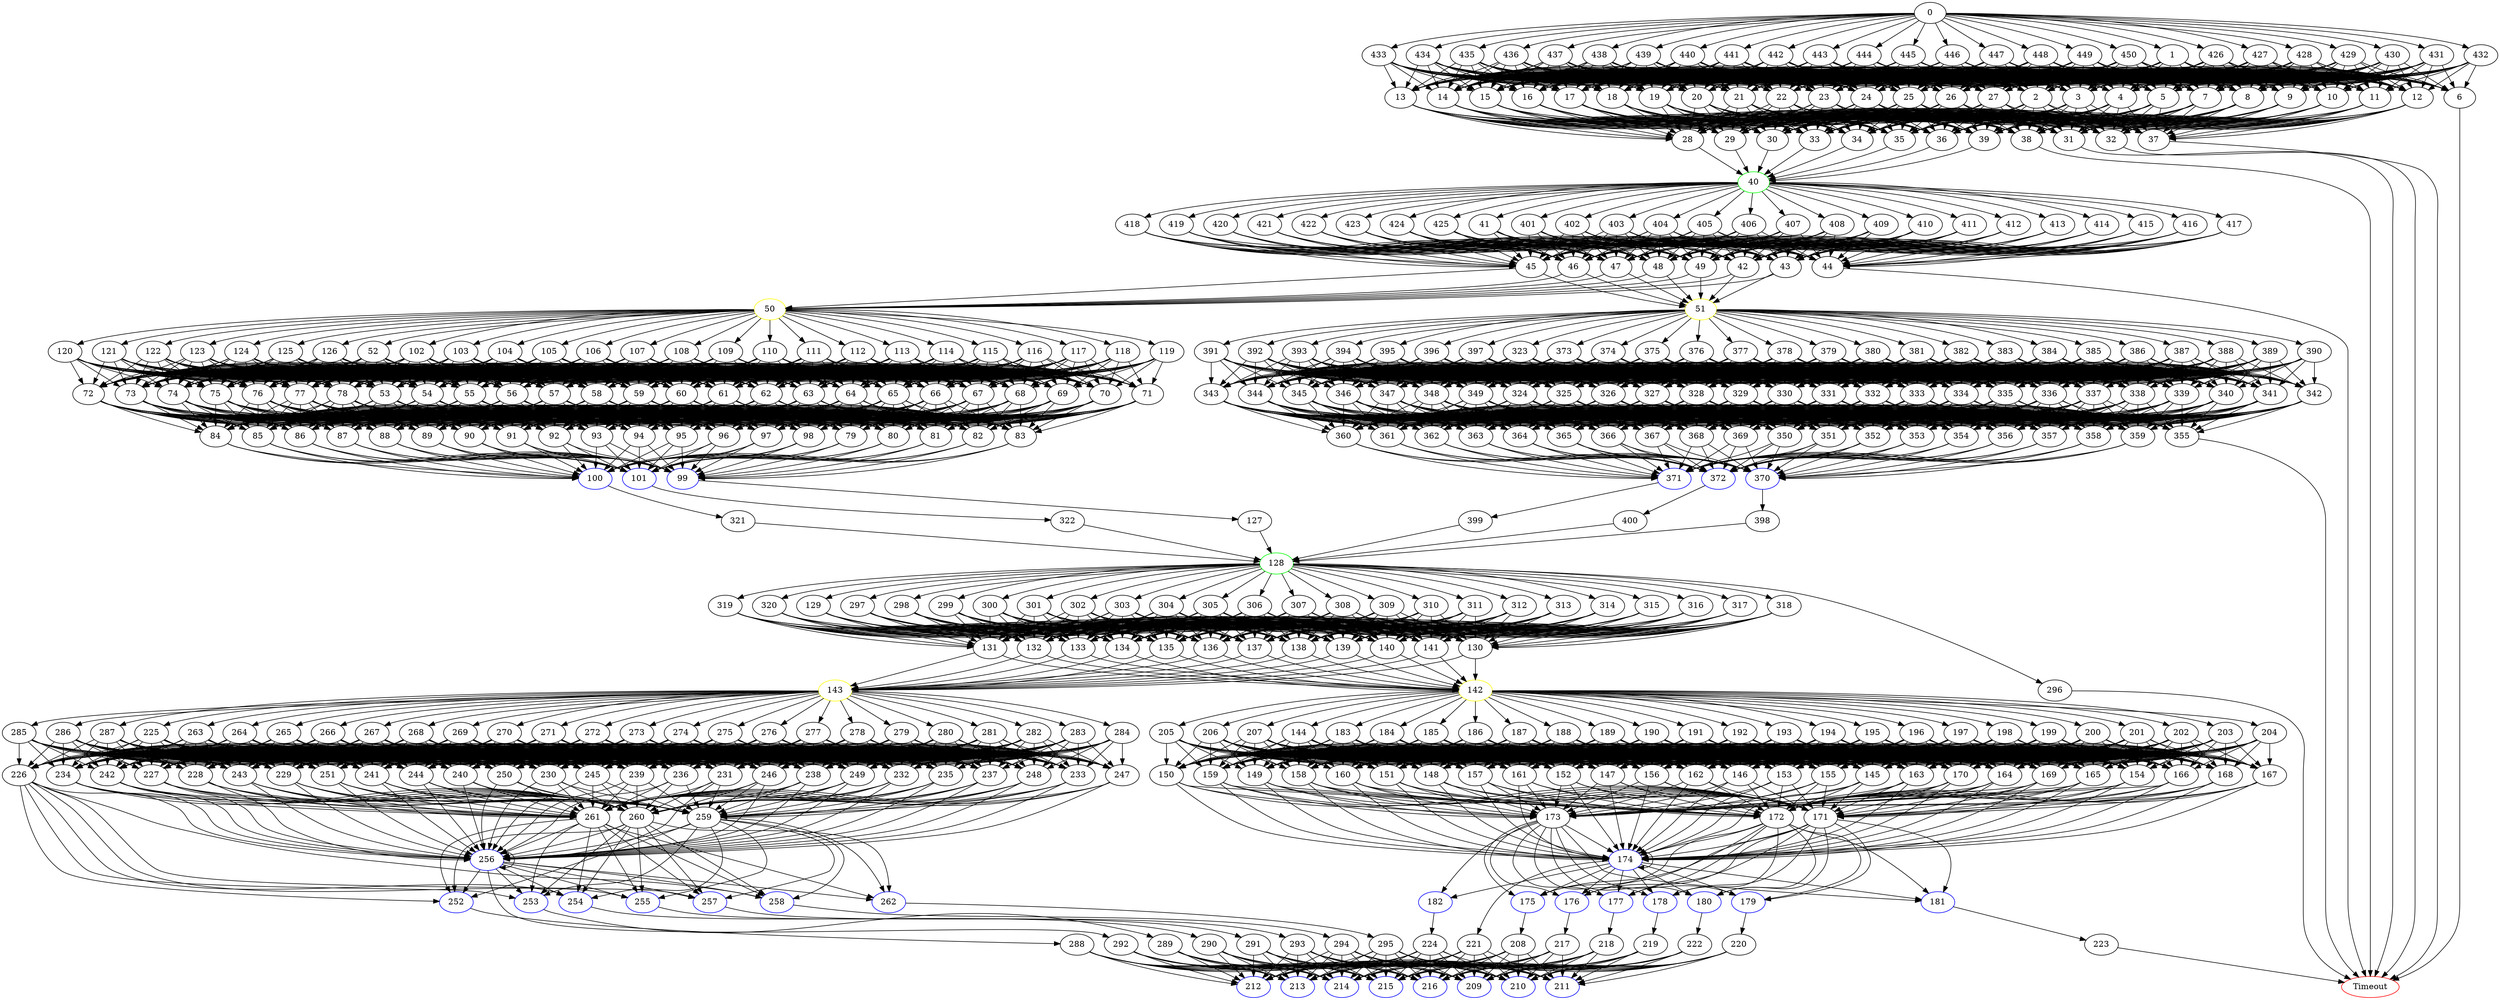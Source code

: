 digraph G {
	0 -> 1;
	0 -> 426;
	0 -> 427;
	0 -> 428;
	0 -> 429;
	0 -> 430;
	0 -> 431;
	0 -> 432;
	0 -> 433;
	0 -> 434;
	0 -> 435;
	0 -> 436;
	0 -> 437;
	0 -> 438;
	0 -> 439;
	0 -> 440;
	0 -> 441;
	0 -> 442;
	0 -> 443;
	0 -> 444;
	0 -> 445;
	0 -> 446;
	0 -> 447;
	0 -> 448;
	0 -> 449;
	0 -> 450;
	1 -> 2;
	1 -> 3;
	1 -> 4;
	1 -> 5;
	1 -> 6;
	1 -> 7;
	1 -> 8;
	1 -> 9;
	1 -> 10;
	1 -> 11;
	1 -> 12;
	1 -> 13;
	1 -> 14;
	1 -> 15;
	1 -> 16;
	1 -> 17;
	1 -> 18;
	1 -> 19;
	1 -> 20;
	1 -> 21;
	1 -> 22;
	1 -> 23;
	1 -> 24;
	1 -> 25;
	1 -> 26;
	1 -> 27;
	2 -> 28;
	2 -> 29;
	2 -> 30;
	2 -> 31;
	2 -> 32;
	2 -> 33;
	2 -> 34;
	2 -> 35;
	2 -> 36;
	2 -> 37;
	2 -> 38;
	2 -> 39;
	3 -> 28;
	3 -> 29;
	3 -> 30;
	3 -> 31;
	3 -> 32;
	3 -> 33;
	3 -> 34;
	3 -> 35;
	3 -> 36;
	3 -> 37;
	3 -> 38;
	3 -> 39;
	4 -> 28;
	4 -> 29;
	4 -> 30;
	4 -> 31;
	4 -> 32;
	4 -> 33;
	4 -> 34;
	4 -> 35;
	4 -> 36;
	4 -> 37;
	4 -> 38;
	4 -> 39;
	5 -> 28;
	5 -> 29;
	5 -> 30;
	5 -> 31;
	5 -> 32;
	5 -> 33;
	5 -> 34;
	5 -> 35;
	5 -> 36;
	5 -> 37;
	5 -> 38;
	5 -> 39;
	6 -> "Timeout";
Timeout [color=red];
	7 -> 28;
	7 -> 29;
	7 -> 30;
	7 -> 31;
	7 -> 32;
	7 -> 33;
	7 -> 34;
	7 -> 35;
	7 -> 36;
	7 -> 37;
	7 -> 38;
	7 -> 39;
	8 -> 28;
	8 -> 29;
	8 -> 30;
	8 -> 31;
	8 -> 32;
	8 -> 33;
	8 -> 34;
	8 -> 35;
	8 -> 36;
	8 -> 37;
	8 -> 38;
	8 -> 39;
	9 -> 28;
	9 -> 29;
	9 -> 30;
	9 -> 31;
	9 -> 32;
	9 -> 33;
	9 -> 34;
	9 -> 35;
	9 -> 36;
	9 -> 37;
	9 -> 38;
	9 -> 39;
	10 -> 28;
	10 -> 29;
	10 -> 30;
	10 -> 31;
	10 -> 32;
	10 -> 33;
	10 -> 34;
	10 -> 35;
	10 -> 36;
	10 -> 37;
	10 -> 38;
	10 -> 39;
	11 -> 28;
	11 -> 29;
	11 -> 30;
	11 -> 31;
	11 -> 32;
	11 -> 33;
	11 -> 34;
	11 -> 35;
	11 -> 36;
	11 -> 37;
	11 -> 38;
	11 -> 39;
	12 -> 28;
	12 -> 29;
	12 -> 30;
	12 -> 31;
	12 -> 32;
	12 -> 33;
	12 -> 34;
	12 -> 35;
	12 -> 36;
	12 -> 37;
	12 -> 38;
	12 -> 39;
	13 -> 28;
	13 -> 29;
	13 -> 30;
	13 -> 31;
	13 -> 32;
	13 -> 33;
	13 -> 34;
	13 -> 35;
	13 -> 36;
	13 -> 37;
	13 -> 38;
	13 -> 39;
	14 -> 28;
	14 -> 29;
	14 -> 30;
	14 -> 31;
	14 -> 32;
	14 -> 33;
	14 -> 34;
	14 -> 35;
	14 -> 36;
	14 -> 37;
	14 -> 38;
	14 -> 39;
	15 -> 28;
	15 -> 29;
	15 -> 30;
	15 -> 31;
	15 -> 32;
	15 -> 33;
	15 -> 34;
	15 -> 35;
	15 -> 36;
	15 -> 37;
	15 -> 38;
	15 -> 39;
	16 -> 28;
	16 -> 29;
	16 -> 30;
	16 -> 31;
	16 -> 32;
	16 -> 33;
	16 -> 34;
	16 -> 35;
	16 -> 36;
	16 -> 37;
	16 -> 38;
	16 -> 39;
	17 -> 28;
	17 -> 29;
	17 -> 30;
	17 -> 31;
	17 -> 32;
	17 -> 33;
	17 -> 34;
	17 -> 35;
	17 -> 36;
	17 -> 37;
	17 -> 38;
	17 -> 39;
	18 -> 28;
	18 -> 29;
	18 -> 30;
	18 -> 31;
	18 -> 32;
	18 -> 33;
	18 -> 34;
	18 -> 35;
	18 -> 36;
	18 -> 37;
	18 -> 38;
	18 -> 39;
	19 -> 28;
	19 -> 29;
	19 -> 30;
	19 -> 31;
	19 -> 32;
	19 -> 33;
	19 -> 34;
	19 -> 35;
	19 -> 36;
	19 -> 37;
	19 -> 38;
	19 -> 39;
	20 -> 28;
	20 -> 29;
	20 -> 30;
	20 -> 31;
	20 -> 32;
	20 -> 33;
	20 -> 34;
	20 -> 35;
	20 -> 36;
	20 -> 37;
	20 -> 38;
	20 -> 39;
	21 -> 28;
	21 -> 29;
	21 -> 30;
	21 -> 31;
	21 -> 32;
	21 -> 33;
	21 -> 34;
	21 -> 35;
	21 -> 36;
	21 -> 37;
	21 -> 38;
	21 -> 39;
	22 -> 28;
	22 -> 29;
	22 -> 30;
	22 -> 31;
	22 -> 32;
	22 -> 33;
	22 -> 34;
	22 -> 35;
	22 -> 36;
	22 -> 37;
	22 -> 38;
	22 -> 39;
	23 -> 28;
	23 -> 29;
	23 -> 30;
	23 -> 31;
	23 -> 32;
	23 -> 33;
	23 -> 34;
	23 -> 35;
	23 -> 36;
	23 -> 37;
	23 -> 38;
	23 -> 39;
	24 -> 28;
	24 -> 29;
	24 -> 30;
	24 -> 31;
	24 -> 32;
	24 -> 33;
	24 -> 34;
	24 -> 35;
	24 -> 36;
	24 -> 37;
	24 -> 38;
	24 -> 39;
	25 -> 28;
	25 -> 29;
	25 -> 30;
	25 -> 31;
	25 -> 32;
	25 -> 33;
	25 -> 34;
	25 -> 35;
	25 -> 36;
	25 -> 37;
	25 -> 38;
	25 -> 39;
	26 -> 28;
	26 -> 29;
	26 -> 30;
	26 -> 31;
	26 -> 32;
	26 -> 33;
	26 -> 34;
	26 -> 35;
	26 -> 36;
	26 -> 37;
	26 -> 38;
	26 -> 39;
	27 -> 28;
	27 -> 29;
	27 -> 30;
	27 -> 31;
	27 -> 32;
	27 -> 33;
	27 -> 34;
	27 -> 35;
	27 -> 36;
	27 -> 37;
	27 -> 38;
	27 -> 39;
	28 -> "40";
40 [color=green];
	29 -> "40";
40 [color=green];
	30 -> "40";
40 [color=green];
	31 -> "Timeout";
Timeout [color=red];
	32 -> "Timeout";
Timeout [color=red];
	33 -> "40";
40 [color=green];
	34 -> "40";
40 [color=green];
	35 -> "40";
40 [color=green];
	36 -> "40";
40 [color=green];
	37 -> "Timeout";
Timeout [color=red];
	38 -> "Timeout";
Timeout [color=red];
	39 -> "40";
40 [color=green];
	40 -> 41;
	40 -> 401;
	40 -> 402;
	40 -> 403;
	40 -> 404;
	40 -> 405;
	40 -> 406;
	40 -> 407;
	40 -> 408;
	40 -> 409;
	40 -> 410;
	40 -> 411;
	40 -> 412;
	40 -> 413;
	40 -> 414;
	40 -> 415;
	40 -> 416;
	40 -> 417;
	40 -> 418;
	40 -> 419;
	40 -> 420;
	40 -> 421;
	40 -> 422;
	40 -> 423;
	40 -> 424;
	40 -> 425;
	41 -> 42;
	41 -> 43;
	41 -> 44;
	41 -> 45;
	41 -> 46;
	41 -> 47;
	41 -> 48;
	41 -> 49;
	42 -> "50";
50 [color=yellow];
	42 -> "51";
51 [color=yellow];
	43 -> "50";
50 [color=yellow];
	43 -> "51";
51 [color=yellow];
	44 -> "Timeout";
Timeout [color=red];
	45 -> "50";
50 [color=yellow];
	45 -> "51";
51 [color=yellow];
	46 -> "50";
50 [color=yellow];
	46 -> "51";
51 [color=yellow];
	47 -> "50";
50 [color=yellow];
	47 -> "51";
51 [color=yellow];
	48 -> "50";
50 [color=yellow];
	48 -> "51";
51 [color=yellow];
	49 -> "50";
50 [color=yellow];
	49 -> "51";
51 [color=yellow];
	50 -> 52;
	50 -> 102;
	50 -> 103;
	50 -> 104;
	50 -> 105;
	50 -> 106;
	50 -> 107;
	50 -> 108;
	50 -> 109;
	50 -> 110;
	50 -> 111;
	50 -> 112;
	50 -> 113;
	50 -> 114;
	50 -> 115;
	50 -> 116;
	50 -> 117;
	50 -> 118;
	50 -> 119;
	50 -> 120;
	50 -> 121;
	50 -> 122;
	50 -> 123;
	50 -> 124;
	50 -> 125;
	50 -> 126;
	51 -> 323;
	51 -> 373;
	51 -> 374;
	51 -> 375;
	51 -> 376;
	51 -> 377;
	51 -> 378;
	51 -> 379;
	51 -> 380;
	51 -> 381;
	51 -> 382;
	51 -> 383;
	51 -> 384;
	51 -> 385;
	51 -> 386;
	51 -> 387;
	51 -> 388;
	51 -> 389;
	51 -> 390;
	51 -> 391;
	51 -> 392;
	51 -> 393;
	51 -> 394;
	51 -> 395;
	51 -> 396;
	51 -> 397;
	52 -> 53;
	52 -> 54;
	52 -> 55;
	52 -> 56;
	52 -> 57;
	52 -> 58;
	52 -> 59;
	52 -> 60;
	52 -> 61;
	52 -> 62;
	52 -> 63;
	52 -> 64;
	52 -> 65;
	52 -> 66;
	52 -> 67;
	52 -> 68;
	52 -> 69;
	52 -> 70;
	52 -> 71;
	52 -> 72;
	52 -> 73;
	52 -> 74;
	52 -> 75;
	52 -> 76;
	52 -> 77;
	52 -> 78;
	53 -> 79;
	53 -> 80;
	53 -> 81;
	53 -> 82;
	53 -> 83;
	53 -> 84;
	53 -> 85;
	53 -> 86;
	53 -> 87;
	53 -> 88;
	53 -> 89;
	53 -> 90;
	53 -> 91;
	53 -> 92;
	53 -> 93;
	53 -> 94;
	53 -> 95;
	53 -> 96;
	53 -> 97;
	53 -> 98;
	54 -> 79;
	54 -> 80;
	54 -> 81;
	54 -> 82;
	54 -> 83;
	54 -> 84;
	54 -> 85;
	54 -> 86;
	54 -> 87;
	54 -> 88;
	54 -> 89;
	54 -> 90;
	54 -> 91;
	54 -> 92;
	54 -> 93;
	54 -> 94;
	54 -> 95;
	54 -> 96;
	54 -> 97;
	54 -> 98;
	55 -> 79;
	55 -> 80;
	55 -> 81;
	55 -> 82;
	55 -> 83;
	55 -> 84;
	55 -> 85;
	55 -> 86;
	55 -> 87;
	55 -> 88;
	55 -> 89;
	55 -> 90;
	55 -> 91;
	55 -> 92;
	55 -> 93;
	55 -> 94;
	55 -> 95;
	55 -> 96;
	55 -> 97;
	55 -> 98;
	56 -> 79;
	56 -> 80;
	56 -> 81;
	56 -> 82;
	56 -> 83;
	56 -> 84;
	56 -> 85;
	56 -> 86;
	56 -> 87;
	56 -> 88;
	56 -> 89;
	56 -> 90;
	56 -> 91;
	56 -> 92;
	56 -> 93;
	56 -> 94;
	56 -> 95;
	56 -> 96;
	56 -> 97;
	56 -> 98;
	57 -> 79;
	57 -> 80;
	57 -> 81;
	57 -> 82;
	57 -> 83;
	57 -> 84;
	57 -> 85;
	57 -> 86;
	57 -> 87;
	57 -> 88;
	57 -> 89;
	57 -> 90;
	57 -> 91;
	57 -> 92;
	57 -> 93;
	57 -> 94;
	57 -> 95;
	57 -> 96;
	57 -> 97;
	57 -> 98;
	58 -> 79;
	58 -> 80;
	58 -> 81;
	58 -> 82;
	58 -> 83;
	58 -> 84;
	58 -> 85;
	58 -> 86;
	58 -> 87;
	58 -> 88;
	58 -> 89;
	58 -> 90;
	58 -> 91;
	58 -> 92;
	58 -> 93;
	58 -> 94;
	58 -> 95;
	58 -> 96;
	58 -> 97;
	58 -> 98;
	59 -> 79;
	59 -> 80;
	59 -> 81;
	59 -> 82;
	59 -> 83;
	59 -> 84;
	59 -> 85;
	59 -> 86;
	59 -> 87;
	59 -> 88;
	59 -> 89;
	59 -> 90;
	59 -> 91;
	59 -> 92;
	59 -> 93;
	59 -> 94;
	59 -> 95;
	59 -> 96;
	59 -> 97;
	59 -> 98;
	60 -> 79;
	60 -> 80;
	60 -> 81;
	60 -> 82;
	60 -> 83;
	60 -> 84;
	60 -> 85;
	60 -> 86;
	60 -> 87;
	60 -> 88;
	60 -> 89;
	60 -> 90;
	60 -> 91;
	60 -> 92;
	60 -> 93;
	60 -> 94;
	60 -> 95;
	60 -> 96;
	60 -> 97;
	60 -> 98;
	61 -> 79;
	61 -> 80;
	61 -> 81;
	61 -> 82;
	61 -> 83;
	61 -> 84;
	61 -> 85;
	61 -> 86;
	61 -> 87;
	61 -> 88;
	61 -> 89;
	61 -> 90;
	61 -> 91;
	61 -> 92;
	61 -> 93;
	61 -> 94;
	61 -> 95;
	61 -> 96;
	61 -> 97;
	61 -> 98;
	62 -> 79;
	62 -> 80;
	62 -> 81;
	62 -> 82;
	62 -> 83;
	62 -> 84;
	62 -> 85;
	62 -> 86;
	62 -> 87;
	62 -> 88;
	62 -> 89;
	62 -> 90;
	62 -> 91;
	62 -> 92;
	62 -> 93;
	62 -> 94;
	62 -> 95;
	62 -> 96;
	62 -> 97;
	62 -> 98;
	63 -> 79;
	63 -> 80;
	63 -> 81;
	63 -> 82;
	63 -> 83;
	63 -> 84;
	63 -> 85;
	63 -> 86;
	63 -> 87;
	63 -> 88;
	63 -> 89;
	63 -> 90;
	63 -> 91;
	63 -> 92;
	63 -> 93;
	63 -> 94;
	63 -> 95;
	63 -> 96;
	63 -> 97;
	63 -> 98;
	64 -> 79;
	64 -> 80;
	64 -> 81;
	64 -> 82;
	64 -> 83;
	64 -> 84;
	64 -> 85;
	64 -> 86;
	64 -> 87;
	64 -> 88;
	64 -> 89;
	64 -> 90;
	64 -> 91;
	64 -> 92;
	64 -> 93;
	64 -> 94;
	64 -> 95;
	64 -> 96;
	64 -> 97;
	64 -> 98;
	65 -> 79;
	65 -> 80;
	65 -> 81;
	65 -> 82;
	65 -> 83;
	65 -> 84;
	65 -> 85;
	65 -> 86;
	65 -> 87;
	65 -> 88;
	65 -> 89;
	65 -> 90;
	65 -> 91;
	65 -> 92;
	65 -> 93;
	65 -> 94;
	65 -> 95;
	65 -> 96;
	65 -> 97;
	65 -> 98;
	66 -> 79;
	66 -> 80;
	66 -> 81;
	66 -> 82;
	66 -> 83;
	66 -> 84;
	66 -> 85;
	66 -> 86;
	66 -> 87;
	66 -> 88;
	66 -> 89;
	66 -> 90;
	66 -> 91;
	66 -> 92;
	66 -> 93;
	66 -> 94;
	66 -> 95;
	66 -> 96;
	66 -> 97;
	66 -> 98;
	67 -> 79;
	67 -> 80;
	67 -> 81;
	67 -> 82;
	67 -> 83;
	67 -> 84;
	67 -> 85;
	67 -> 86;
	67 -> 87;
	67 -> 88;
	67 -> 89;
	67 -> 90;
	67 -> 91;
	67 -> 92;
	67 -> 93;
	67 -> 94;
	67 -> 95;
	67 -> 96;
	67 -> 97;
	67 -> 98;
	68 -> 79;
	68 -> 80;
	68 -> 81;
	68 -> 82;
	68 -> 83;
	68 -> 84;
	68 -> 85;
	68 -> 86;
	68 -> 87;
	68 -> 88;
	68 -> 89;
	68 -> 90;
	68 -> 91;
	68 -> 92;
	68 -> 93;
	68 -> 94;
	68 -> 95;
	68 -> 96;
	68 -> 97;
	68 -> 98;
	69 -> 79;
	69 -> 80;
	69 -> 81;
	69 -> 82;
	69 -> 83;
	69 -> 84;
	69 -> 85;
	69 -> 86;
	69 -> 87;
	69 -> 88;
	69 -> 89;
	69 -> 90;
	69 -> 91;
	69 -> 92;
	69 -> 93;
	69 -> 94;
	69 -> 95;
	69 -> 96;
	69 -> 97;
	69 -> 98;
	70 -> 79;
	70 -> 80;
	70 -> 81;
	70 -> 82;
	70 -> 83;
	70 -> 84;
	70 -> 85;
	70 -> 86;
	70 -> 87;
	70 -> 88;
	70 -> 89;
	70 -> 90;
	70 -> 91;
	70 -> 92;
	70 -> 93;
	70 -> 94;
	70 -> 95;
	70 -> 96;
	70 -> 97;
	70 -> 98;
	71 -> 79;
	71 -> 80;
	71 -> 81;
	71 -> 82;
	71 -> 83;
	71 -> 84;
	71 -> 85;
	71 -> 86;
	71 -> 87;
	71 -> 88;
	71 -> 89;
	71 -> 90;
	71 -> 91;
	71 -> 92;
	71 -> 93;
	71 -> 94;
	71 -> 95;
	71 -> 96;
	71 -> 97;
	71 -> 98;
	72 -> 79;
	72 -> 80;
	72 -> 81;
	72 -> 82;
	72 -> 83;
	72 -> 84;
	72 -> 85;
	72 -> 86;
	72 -> 87;
	72 -> 88;
	72 -> 89;
	72 -> 90;
	72 -> 91;
	72 -> 92;
	72 -> 93;
	72 -> 94;
	72 -> 95;
	72 -> 96;
	72 -> 97;
	72 -> 98;
	73 -> 79;
	73 -> 80;
	73 -> 81;
	73 -> 82;
	73 -> 83;
	73 -> 84;
	73 -> 85;
	73 -> 86;
	73 -> 87;
	73 -> 88;
	73 -> 89;
	73 -> 90;
	73 -> 91;
	73 -> 92;
	73 -> 93;
	73 -> 94;
	73 -> 95;
	73 -> 96;
	73 -> 97;
	73 -> 98;
	74 -> 79;
	74 -> 80;
	74 -> 81;
	74 -> 82;
	74 -> 83;
	74 -> 84;
	74 -> 85;
	74 -> 86;
	74 -> 87;
	74 -> 88;
	74 -> 89;
	74 -> 90;
	74 -> 91;
	74 -> 92;
	74 -> 93;
	74 -> 94;
	74 -> 95;
	74 -> 96;
	74 -> 97;
	74 -> 98;
	75 -> 79;
	75 -> 80;
	75 -> 81;
	75 -> 82;
	75 -> 83;
	75 -> 84;
	75 -> 85;
	75 -> 86;
	75 -> 87;
	75 -> 88;
	75 -> 89;
	75 -> 90;
	75 -> 91;
	75 -> 92;
	75 -> 93;
	75 -> 94;
	75 -> 95;
	75 -> 96;
	75 -> 97;
	75 -> 98;
	76 -> 79;
	76 -> 80;
	76 -> 81;
	76 -> 82;
	76 -> 83;
	76 -> 84;
	76 -> 85;
	76 -> 86;
	76 -> 87;
	76 -> 88;
	76 -> 89;
	76 -> 90;
	76 -> 91;
	76 -> 92;
	76 -> 93;
	76 -> 94;
	76 -> 95;
	76 -> 96;
	76 -> 97;
	76 -> 98;
	77 -> 79;
	77 -> 80;
	77 -> 81;
	77 -> 82;
	77 -> 83;
	77 -> 84;
	77 -> 85;
	77 -> 86;
	77 -> 87;
	77 -> 88;
	77 -> 89;
	77 -> 90;
	77 -> 91;
	77 -> 92;
	77 -> 93;
	77 -> 94;
	77 -> 95;
	77 -> 96;
	77 -> 97;
	77 -> 98;
	78 -> 79;
	78 -> 80;
	78 -> 81;
	78 -> 82;
	78 -> 83;
	78 -> 84;
	78 -> 85;
	78 -> 86;
	78 -> 87;
	78 -> 88;
	78 -> 89;
	78 -> 90;
	78 -> 91;
	78 -> 92;
	78 -> 93;
	78 -> 94;
	78 -> 95;
	78 -> 96;
	78 -> 97;
	78 -> 98;
	79 -> "99";
99 [color=blue];
	79 -> "100";
100 [color=blue];
	79 -> "101";
101 [color=blue];
	80 -> "99";
99 [color=blue];
	80 -> "100";
100 [color=blue];
	80 -> "101";
101 [color=blue];
	81 -> "99";
99 [color=blue];
	81 -> "100";
100 [color=blue];
	81 -> "101";
101 [color=blue];
	82 -> "99";
99 [color=blue];
	82 -> "100";
100 [color=blue];
	82 -> "101";
101 [color=blue];
	83 -> "99";
99 [color=blue];
	83 -> "100";
100 [color=blue];
	83 -> "101";
101 [color=blue];
	84 -> "99";
99 [color=blue];
	84 -> "100";
100 [color=blue];
	84 -> "101";
101 [color=blue];
	85 -> "99";
99 [color=blue];
	85 -> "100";
100 [color=blue];
	85 -> "101";
101 [color=blue];
	86 -> "99";
99 [color=blue];
	86 -> "100";
100 [color=blue];
	86 -> "101";
101 [color=blue];
	87 -> "99";
99 [color=blue];
	87 -> "100";
100 [color=blue];
	87 -> "101";
101 [color=blue];
	88 -> "99";
99 [color=blue];
	88 -> "100";
100 [color=blue];
	88 -> "101";
101 [color=blue];
	89 -> "99";
99 [color=blue];
	89 -> "100";
100 [color=blue];
	89 -> "101";
101 [color=blue];
	90 -> "99";
99 [color=blue];
	90 -> "100";
100 [color=blue];
	90 -> "101";
101 [color=blue];
	91 -> "99";
99 [color=blue];
	91 -> "100";
100 [color=blue];
	91 -> "101";
101 [color=blue];
	92 -> "99";
99 [color=blue];
	92 -> "100";
100 [color=blue];
	92 -> "101";
101 [color=blue];
	93 -> "99";
99 [color=blue];
	93 -> "100";
100 [color=blue];
	93 -> "101";
101 [color=blue];
	94 -> "99";
99 [color=blue];
	94 -> "100";
100 [color=blue];
	94 -> "101";
101 [color=blue];
	95 -> "99";
99 [color=blue];
	95 -> "100";
100 [color=blue];
	95 -> "101";
101 [color=blue];
	96 -> "99";
99 [color=blue];
	96 -> "100";
100 [color=blue];
	96 -> "101";
101 [color=blue];
	97 -> "99";
99 [color=blue];
	97 -> "100";
100 [color=blue];
	97 -> "101";
101 [color=blue];
	98 -> "99";
99 [color=blue];
	98 -> "100";
100 [color=blue];
	98 -> "101";
101 [color=blue];
	99 -> 127;
	100 -> 321;
	101 -> 322;
	102 -> 53;
	102 -> 54;
	102 -> 55;
	102 -> 56;
	102 -> 57;
	102 -> 58;
	102 -> 59;
	102 -> 60;
	102 -> 61;
	102 -> 62;
	102 -> 63;
	102 -> 64;
	102 -> 65;
	102 -> 66;
	102 -> 67;
	102 -> 68;
	102 -> 69;
	102 -> 70;
	102 -> 71;
	102 -> 72;
	102 -> 73;
	102 -> 74;
	102 -> 75;
	102 -> 76;
	102 -> 77;
	102 -> 78;
	103 -> 53;
	103 -> 54;
	103 -> 55;
	103 -> 56;
	103 -> 57;
	103 -> 58;
	103 -> 59;
	103 -> 60;
	103 -> 61;
	103 -> 62;
	103 -> 63;
	103 -> 64;
	103 -> 65;
	103 -> 66;
	103 -> 67;
	103 -> 68;
	103 -> 69;
	103 -> 70;
	103 -> 71;
	103 -> 72;
	103 -> 73;
	103 -> 74;
	103 -> 75;
	103 -> 76;
	103 -> 77;
	103 -> 78;
	104 -> 53;
	104 -> 54;
	104 -> 55;
	104 -> 56;
	104 -> 57;
	104 -> 58;
	104 -> 59;
	104 -> 60;
	104 -> 61;
	104 -> 62;
	104 -> 63;
	104 -> 64;
	104 -> 65;
	104 -> 66;
	104 -> 67;
	104 -> 68;
	104 -> 69;
	104 -> 70;
	104 -> 71;
	104 -> 72;
	104 -> 73;
	104 -> 74;
	104 -> 75;
	104 -> 76;
	104 -> 77;
	104 -> 78;
	105 -> 53;
	105 -> 54;
	105 -> 55;
	105 -> 56;
	105 -> 57;
	105 -> 58;
	105 -> 59;
	105 -> 60;
	105 -> 61;
	105 -> 62;
	105 -> 63;
	105 -> 64;
	105 -> 65;
	105 -> 66;
	105 -> 67;
	105 -> 68;
	105 -> 69;
	105 -> 70;
	105 -> 71;
	105 -> 72;
	105 -> 73;
	105 -> 74;
	105 -> 75;
	105 -> 76;
	105 -> 77;
	105 -> 78;
	106 -> 53;
	106 -> 54;
	106 -> 55;
	106 -> 56;
	106 -> 57;
	106 -> 58;
	106 -> 59;
	106 -> 60;
	106 -> 61;
	106 -> 62;
	106 -> 63;
	106 -> 64;
	106 -> 65;
	106 -> 66;
	106 -> 67;
	106 -> 68;
	106 -> 69;
	106 -> 70;
	106 -> 71;
	106 -> 72;
	106 -> 73;
	106 -> 74;
	106 -> 75;
	106 -> 76;
	106 -> 77;
	106 -> 78;
	107 -> 53;
	107 -> 54;
	107 -> 55;
	107 -> 56;
	107 -> 57;
	107 -> 58;
	107 -> 59;
	107 -> 60;
	107 -> 61;
	107 -> 62;
	107 -> 63;
	107 -> 64;
	107 -> 65;
	107 -> 66;
	107 -> 67;
	107 -> 68;
	107 -> 69;
	107 -> 70;
	107 -> 71;
	107 -> 72;
	107 -> 73;
	107 -> 74;
	107 -> 75;
	107 -> 76;
	107 -> 77;
	107 -> 78;
	108 -> 53;
	108 -> 54;
	108 -> 55;
	108 -> 56;
	108 -> 57;
	108 -> 58;
	108 -> 59;
	108 -> 60;
	108 -> 61;
	108 -> 62;
	108 -> 63;
	108 -> 64;
	108 -> 65;
	108 -> 66;
	108 -> 67;
	108 -> 68;
	108 -> 69;
	108 -> 70;
	108 -> 71;
	108 -> 72;
	108 -> 73;
	108 -> 74;
	108 -> 75;
	108 -> 76;
	108 -> 77;
	108 -> 78;
	109 -> 53;
	109 -> 54;
	109 -> 55;
	109 -> 56;
	109 -> 57;
	109 -> 58;
	109 -> 59;
	109 -> 60;
	109 -> 61;
	109 -> 62;
	109 -> 63;
	109 -> 64;
	109 -> 65;
	109 -> 66;
	109 -> 67;
	109 -> 68;
	109 -> 69;
	109 -> 70;
	109 -> 71;
	109 -> 72;
	109 -> 73;
	109 -> 74;
	109 -> 75;
	109 -> 76;
	109 -> 77;
	109 -> 78;
	110 -> 53;
	110 -> 54;
	110 -> 55;
	110 -> 56;
	110 -> 57;
	110 -> 58;
	110 -> 59;
	110 -> 60;
	110 -> 61;
	110 -> 62;
	110 -> 63;
	110 -> 64;
	110 -> 65;
	110 -> 66;
	110 -> 67;
	110 -> 68;
	110 -> 69;
	110 -> 70;
	110 -> 71;
	110 -> 72;
	110 -> 73;
	110 -> 74;
	110 -> 75;
	110 -> 76;
	110 -> 77;
	110 -> 78;
	111 -> 53;
	111 -> 54;
	111 -> 55;
	111 -> 56;
	111 -> 57;
	111 -> 58;
	111 -> 59;
	111 -> 60;
	111 -> 61;
	111 -> 62;
	111 -> 63;
	111 -> 64;
	111 -> 65;
	111 -> 66;
	111 -> 67;
	111 -> 68;
	111 -> 69;
	111 -> 70;
	111 -> 71;
	111 -> 72;
	111 -> 73;
	111 -> 74;
	111 -> 75;
	111 -> 76;
	111 -> 77;
	111 -> 78;
	112 -> 53;
	112 -> 54;
	112 -> 55;
	112 -> 56;
	112 -> 57;
	112 -> 58;
	112 -> 59;
	112 -> 60;
	112 -> 61;
	112 -> 62;
	112 -> 63;
	112 -> 64;
	112 -> 65;
	112 -> 66;
	112 -> 67;
	112 -> 68;
	112 -> 69;
	112 -> 70;
	112 -> 71;
	112 -> 72;
	112 -> 73;
	112 -> 74;
	112 -> 75;
	112 -> 76;
	112 -> 77;
	112 -> 78;
	113 -> 53;
	113 -> 54;
	113 -> 55;
	113 -> 56;
	113 -> 57;
	113 -> 58;
	113 -> 59;
	113 -> 60;
	113 -> 61;
	113 -> 62;
	113 -> 63;
	113 -> 64;
	113 -> 65;
	113 -> 66;
	113 -> 67;
	113 -> 68;
	113 -> 69;
	113 -> 70;
	113 -> 71;
	113 -> 72;
	113 -> 73;
	113 -> 74;
	113 -> 75;
	113 -> 76;
	113 -> 77;
	113 -> 78;
	114 -> 53;
	114 -> 54;
	114 -> 55;
	114 -> 56;
	114 -> 57;
	114 -> 58;
	114 -> 59;
	114 -> 60;
	114 -> 61;
	114 -> 62;
	114 -> 63;
	114 -> 64;
	114 -> 65;
	114 -> 66;
	114 -> 67;
	114 -> 68;
	114 -> 69;
	114 -> 70;
	114 -> 71;
	114 -> 72;
	114 -> 73;
	114 -> 74;
	114 -> 75;
	114 -> 76;
	114 -> 77;
	114 -> 78;
	115 -> 53;
	115 -> 54;
	115 -> 55;
	115 -> 56;
	115 -> 57;
	115 -> 58;
	115 -> 59;
	115 -> 60;
	115 -> 61;
	115 -> 62;
	115 -> 63;
	115 -> 64;
	115 -> 65;
	115 -> 66;
	115 -> 67;
	115 -> 68;
	115 -> 69;
	115 -> 70;
	115 -> 71;
	115 -> 72;
	115 -> 73;
	115 -> 74;
	115 -> 75;
	115 -> 76;
	115 -> 77;
	115 -> 78;
	116 -> 53;
	116 -> 54;
	116 -> 55;
	116 -> 56;
	116 -> 57;
	116 -> 58;
	116 -> 59;
	116 -> 60;
	116 -> 61;
	116 -> 62;
	116 -> 63;
	116 -> 64;
	116 -> 65;
	116 -> 66;
	116 -> 67;
	116 -> 68;
	116 -> 69;
	116 -> 70;
	116 -> 71;
	116 -> 72;
	116 -> 73;
	116 -> 74;
	116 -> 75;
	116 -> 76;
	116 -> 77;
	116 -> 78;
	117 -> 53;
	117 -> 54;
	117 -> 55;
	117 -> 56;
	117 -> 57;
	117 -> 58;
	117 -> 59;
	117 -> 60;
	117 -> 61;
	117 -> 62;
	117 -> 63;
	117 -> 64;
	117 -> 65;
	117 -> 66;
	117 -> 67;
	117 -> 68;
	117 -> 69;
	117 -> 70;
	117 -> 71;
	117 -> 72;
	117 -> 73;
	117 -> 74;
	117 -> 75;
	117 -> 76;
	117 -> 77;
	117 -> 78;
	118 -> 53;
	118 -> 54;
	118 -> 55;
	118 -> 56;
	118 -> 57;
	118 -> 58;
	118 -> 59;
	118 -> 60;
	118 -> 61;
	118 -> 62;
	118 -> 63;
	118 -> 64;
	118 -> 65;
	118 -> 66;
	118 -> 67;
	118 -> 68;
	118 -> 69;
	118 -> 70;
	118 -> 71;
	118 -> 72;
	118 -> 73;
	118 -> 74;
	118 -> 75;
	118 -> 76;
	118 -> 77;
	118 -> 78;
	119 -> 53;
	119 -> 54;
	119 -> 55;
	119 -> 56;
	119 -> 57;
	119 -> 58;
	119 -> 59;
	119 -> 60;
	119 -> 61;
	119 -> 62;
	119 -> 63;
	119 -> 64;
	119 -> 65;
	119 -> 66;
	119 -> 67;
	119 -> 68;
	119 -> 69;
	119 -> 70;
	119 -> 71;
	119 -> 72;
	119 -> 73;
	119 -> 74;
	119 -> 75;
	119 -> 76;
	119 -> 77;
	119 -> 78;
	120 -> 53;
	120 -> 54;
	120 -> 55;
	120 -> 56;
	120 -> 57;
	120 -> 58;
	120 -> 59;
	120 -> 60;
	120 -> 61;
	120 -> 62;
	120 -> 63;
	120 -> 64;
	120 -> 65;
	120 -> 66;
	120 -> 67;
	120 -> 68;
	120 -> 69;
	120 -> 70;
	120 -> 71;
	120 -> 72;
	120 -> 73;
	120 -> 74;
	120 -> 75;
	120 -> 76;
	120 -> 77;
	120 -> 78;
	121 -> 53;
	121 -> 54;
	121 -> 55;
	121 -> 56;
	121 -> 57;
	121 -> 58;
	121 -> 59;
	121 -> 60;
	121 -> 61;
	121 -> 62;
	121 -> 63;
	121 -> 64;
	121 -> 65;
	121 -> 66;
	121 -> 67;
	121 -> 68;
	121 -> 69;
	121 -> 70;
	121 -> 71;
	121 -> 72;
	121 -> 73;
	121 -> 74;
	121 -> 75;
	121 -> 76;
	121 -> 77;
	121 -> 78;
	122 -> 53;
	122 -> 54;
	122 -> 55;
	122 -> 56;
	122 -> 57;
	122 -> 58;
	122 -> 59;
	122 -> 60;
	122 -> 61;
	122 -> 62;
	122 -> 63;
	122 -> 64;
	122 -> 65;
	122 -> 66;
	122 -> 67;
	122 -> 68;
	122 -> 69;
	122 -> 70;
	122 -> 71;
	122 -> 72;
	122 -> 73;
	122 -> 74;
	122 -> 75;
	122 -> 76;
	122 -> 77;
	122 -> 78;
	123 -> 53;
	123 -> 54;
	123 -> 55;
	123 -> 56;
	123 -> 57;
	123 -> 58;
	123 -> 59;
	123 -> 60;
	123 -> 61;
	123 -> 62;
	123 -> 63;
	123 -> 64;
	123 -> 65;
	123 -> 66;
	123 -> 67;
	123 -> 68;
	123 -> 69;
	123 -> 70;
	123 -> 71;
	123 -> 72;
	123 -> 73;
	123 -> 74;
	123 -> 75;
	123 -> 76;
	123 -> 77;
	123 -> 78;
	124 -> 53;
	124 -> 54;
	124 -> 55;
	124 -> 56;
	124 -> 57;
	124 -> 58;
	124 -> 59;
	124 -> 60;
	124 -> 61;
	124 -> 62;
	124 -> 63;
	124 -> 64;
	124 -> 65;
	124 -> 66;
	124 -> 67;
	124 -> 68;
	124 -> 69;
	124 -> 70;
	124 -> 71;
	124 -> 72;
	124 -> 73;
	124 -> 74;
	124 -> 75;
	124 -> 76;
	124 -> 77;
	124 -> 78;
	125 -> 53;
	125 -> 54;
	125 -> 55;
	125 -> 56;
	125 -> 57;
	125 -> 58;
	125 -> 59;
	125 -> 60;
	125 -> 61;
	125 -> 62;
	125 -> 63;
	125 -> 64;
	125 -> 65;
	125 -> 66;
	125 -> 67;
	125 -> 68;
	125 -> 69;
	125 -> 70;
	125 -> 71;
	125 -> 72;
	125 -> 73;
	125 -> 74;
	125 -> 75;
	125 -> 76;
	125 -> 77;
	125 -> 78;
	126 -> 53;
	126 -> 54;
	126 -> 55;
	126 -> 56;
	126 -> 57;
	126 -> 58;
	126 -> 59;
	126 -> 60;
	126 -> 61;
	126 -> 62;
	126 -> 63;
	126 -> 64;
	126 -> 65;
	126 -> 66;
	126 -> 67;
	126 -> 68;
	126 -> 69;
	126 -> 70;
	126 -> 71;
	126 -> 72;
	126 -> 73;
	126 -> 74;
	126 -> 75;
	126 -> 76;
	126 -> 77;
	126 -> 78;
	127 -> "128";
128 [color=green];
	128 -> 129;
	128 -> 296;
	128 -> 297;
	128 -> 298;
	128 -> 299;
	128 -> 300;
	128 -> 301;
	128 -> 302;
	128 -> 303;
	128 -> 304;
	128 -> 305;
	128 -> 306;
	128 -> 307;
	128 -> 308;
	128 -> 309;
	128 -> 310;
	128 -> 311;
	128 -> 312;
	128 -> 313;
	128 -> 314;
	128 -> 315;
	128 -> 316;
	128 -> 317;
	128 -> 318;
	128 -> 319;
	128 -> 320;
	129 -> 130;
	129 -> 131;
	129 -> 132;
	129 -> 133;
	129 -> 134;
	129 -> 135;
	129 -> 136;
	129 -> 137;
	129 -> 138;
	129 -> 139;
	129 -> 140;
	129 -> 141;
	130 -> "142";
142 [color=yellow];
	130 -> "143";
143 [color=yellow];
	131 -> "142";
142 [color=yellow];
	131 -> "143";
143 [color=yellow];
	132 -> "142";
142 [color=yellow];
	132 -> "143";
143 [color=yellow];
	133 -> "142";
142 [color=yellow];
	133 -> "143";
143 [color=yellow];
	134 -> "142";
142 [color=yellow];
	134 -> "143";
143 [color=yellow];
	135 -> "142";
142 [color=yellow];
	135 -> "143";
143 [color=yellow];
	136 -> "142";
142 [color=yellow];
	136 -> "143";
143 [color=yellow];
	137 -> "142";
142 [color=yellow];
	137 -> "143";
143 [color=yellow];
	138 -> "142";
142 [color=yellow];
	138 -> "143";
143 [color=yellow];
	139 -> "142";
142 [color=yellow];
	139 -> "143";
143 [color=yellow];
	140 -> "142";
142 [color=yellow];
	140 -> "143";
143 [color=yellow];
	141 -> "142";
142 [color=yellow];
	141 -> "143";
143 [color=yellow];
	142 -> 144;
	142 -> 183;
	142 -> 184;
	142 -> 185;
	142 -> 186;
	142 -> 187;
	142 -> 188;
	142 -> 189;
	142 -> 190;
	142 -> 191;
	142 -> 192;
	142 -> 193;
	142 -> 194;
	142 -> 195;
	142 -> 196;
	142 -> 197;
	142 -> 198;
	142 -> 199;
	142 -> 200;
	142 -> 201;
	142 -> 202;
	142 -> 203;
	142 -> 204;
	142 -> 205;
	142 -> 206;
	142 -> 207;
	143 -> 225;
	143 -> 263;
	143 -> 264;
	143 -> 265;
	143 -> 266;
	143 -> 267;
	143 -> 268;
	143 -> 269;
	143 -> 270;
	143 -> 271;
	143 -> 272;
	143 -> 273;
	143 -> 274;
	143 -> 275;
	143 -> 276;
	143 -> 277;
	143 -> 278;
	143 -> 279;
	143 -> 280;
	143 -> 281;
	143 -> 282;
	143 -> 283;
	143 -> 284;
	143 -> 285;
	143 -> 286;
	143 -> 287;
	144 -> 145;
	144 -> 146;
	144 -> 147;
	144 -> 148;
	144 -> 149;
	144 -> 150;
	144 -> 151;
	144 -> 152;
	144 -> 153;
	144 -> 154;
	144 -> 155;
	144 -> 156;
	144 -> 157;
	144 -> 158;
	144 -> 159;
	144 -> 160;
	144 -> 161;
	144 -> 162;
	144 -> 163;
	144 -> 164;
	144 -> 165;
	144 -> 166;
	144 -> 167;
	144 -> 168;
	144 -> 169;
	144 -> 170;
	145 -> 171;
	145 -> 172;
	145 -> 173;
	145 -> "174";
174 [color=blue];
	146 -> 171;
	146 -> 172;
	146 -> 173;
	146 -> "174";
174 [color=blue];
	147 -> 171;
	147 -> 172;
	147 -> 173;
	147 -> "174";
174 [color=blue];
	148 -> 171;
	148 -> 172;
	148 -> 173;
	148 -> "174";
174 [color=blue];
	149 -> 171;
	149 -> 172;
	149 -> 173;
	149 -> "174";
174 [color=blue];
	150 -> 171;
	150 -> 172;
	150 -> 173;
	150 -> "174";
174 [color=blue];
	151 -> 171;
	151 -> 172;
	151 -> 173;
	151 -> "174";
174 [color=blue];
	152 -> 171;
	152 -> 172;
	152 -> 173;
	152 -> "174";
174 [color=blue];
	153 -> 171;
	153 -> 172;
	153 -> 173;
	153 -> "174";
174 [color=blue];
	154 -> 171;
	154 -> 172;
	154 -> 173;
	154 -> "174";
174 [color=blue];
	155 -> 171;
	155 -> 172;
	155 -> 173;
	155 -> "174";
174 [color=blue];
	156 -> 171;
	156 -> 172;
	156 -> 173;
	156 -> "174";
174 [color=blue];
	157 -> 171;
	157 -> 172;
	157 -> 173;
	157 -> "174";
174 [color=blue];
	158 -> 171;
	158 -> 172;
	158 -> 173;
	158 -> "174";
174 [color=blue];
	159 -> 171;
	159 -> 172;
	159 -> 173;
	159 -> "174";
174 [color=blue];
	160 -> 171;
	160 -> 172;
	160 -> 173;
	160 -> "174";
174 [color=blue];
	161 -> 171;
	161 -> 172;
	161 -> 173;
	161 -> "174";
174 [color=blue];
	162 -> 171;
	162 -> 172;
	162 -> 173;
	162 -> "174";
174 [color=blue];
	163 -> 171;
	163 -> 172;
	163 -> 173;
	163 -> "174";
174 [color=blue];
	164 -> 171;
	164 -> 172;
	164 -> 173;
	164 -> "174";
174 [color=blue];
	165 -> 171;
	165 -> 172;
	165 -> 173;
	165 -> "174";
174 [color=blue];
	166 -> 171;
	166 -> 172;
	166 -> 173;
	166 -> "174";
174 [color=blue];
	167 -> 171;
	167 -> 172;
	167 -> 173;
	167 -> "174";
174 [color=blue];
	168 -> 171;
	168 -> 172;
	168 -> 173;
	168 -> "174";
174 [color=blue];
	169 -> 171;
	169 -> 172;
	169 -> 173;
	169 -> "174";
174 [color=blue];
	170 -> 171;
	170 -> 172;
	170 -> 173;
	170 -> "174";
174 [color=blue];
	171 -> "174";
174 [color=blue];
	171 -> "175";
175 [color=blue];
	171 -> "176";
176 [color=blue];
	171 -> "177";
177 [color=blue];
	171 -> "178";
178 [color=blue];
	171 -> "179";
179 [color=blue];
	171 -> "180";
180 [color=blue];
	171 -> "181";
181 [color=blue];
	172 -> "174";
174 [color=blue];
	172 -> "175";
175 [color=blue];
	172 -> "176";
176 [color=blue];
	172 -> "177";
177 [color=blue];
	172 -> "178";
178 [color=blue];
	172 -> "179";
179 [color=blue];
	172 -> "180";
180 [color=blue];
	172 -> "181";
181 [color=blue];
	173 -> "174";
174 [color=blue];
	173 -> "175";
175 [color=blue];
	173 -> "176";
176 [color=blue];
	173 -> "177";
177 [color=blue];
	173 -> "178";
178 [color=blue];
	173 -> "179";
179 [color=blue];
	173 -> "180";
180 [color=blue];
	173 -> "181";
181 [color=blue];
	173 -> "182";
182 [color=blue];
	174 -> "174";
174 [color=blue];
	174 -> "175";
175 [color=blue];
	174 -> "176";
176 [color=blue];
	174 -> "177";
177 [color=blue];
	174 -> "178";
178 [color=blue];
	174 -> "179";
179 [color=blue];
	174 -> "180";
180 [color=blue];
	174 -> "181";
181 [color=blue];
	174 -> "182";
182 [color=blue];
	174 -> 221;
	175 -> 208;
	176 -> 217;
	177 -> 218;
	178 -> 219;
	179 -> 220;
	180 -> 222;
	181 -> 223;
	182 -> 224;
	183 -> 145;
	183 -> 146;
	183 -> 147;
	183 -> 148;
	183 -> 149;
	183 -> 150;
	183 -> 151;
	183 -> 152;
	183 -> 153;
	183 -> 154;
	183 -> 155;
	183 -> 156;
	183 -> 157;
	183 -> 158;
	183 -> 159;
	183 -> 160;
	183 -> 161;
	183 -> 162;
	183 -> 163;
	183 -> 164;
	183 -> 165;
	183 -> 166;
	183 -> 167;
	183 -> 168;
	183 -> 169;
	183 -> 170;
	184 -> 145;
	184 -> 146;
	184 -> 147;
	184 -> 148;
	184 -> 149;
	184 -> 150;
	184 -> 151;
	184 -> 152;
	184 -> 153;
	184 -> 154;
	184 -> 155;
	184 -> 156;
	184 -> 157;
	184 -> 158;
	184 -> 159;
	184 -> 160;
	184 -> 161;
	184 -> 162;
	184 -> 163;
	184 -> 164;
	184 -> 165;
	184 -> 166;
	184 -> 167;
	184 -> 168;
	184 -> 169;
	184 -> 170;
	185 -> 145;
	185 -> 146;
	185 -> 147;
	185 -> 148;
	185 -> 149;
	185 -> 150;
	185 -> 151;
	185 -> 152;
	185 -> 153;
	185 -> 154;
	185 -> 155;
	185 -> 156;
	185 -> 157;
	185 -> 158;
	185 -> 159;
	185 -> 160;
	185 -> 161;
	185 -> 162;
	185 -> 163;
	185 -> 164;
	185 -> 165;
	185 -> 166;
	185 -> 167;
	185 -> 168;
	185 -> 169;
	185 -> 170;
	186 -> 145;
	186 -> 146;
	186 -> 147;
	186 -> 148;
	186 -> 149;
	186 -> 150;
	186 -> 151;
	186 -> 152;
	186 -> 153;
	186 -> 154;
	186 -> 155;
	186 -> 156;
	186 -> 157;
	186 -> 158;
	186 -> 159;
	186 -> 160;
	186 -> 161;
	186 -> 162;
	186 -> 163;
	186 -> 164;
	186 -> 165;
	186 -> 166;
	186 -> 167;
	186 -> 168;
	186 -> 169;
	186 -> 170;
	187 -> 145;
	187 -> 146;
	187 -> 147;
	187 -> 148;
	187 -> 149;
	187 -> 150;
	187 -> 151;
	187 -> 152;
	187 -> 153;
	187 -> 154;
	187 -> 155;
	187 -> 156;
	187 -> 157;
	187 -> 158;
	187 -> 159;
	187 -> 160;
	187 -> 161;
	187 -> 162;
	187 -> 163;
	187 -> 164;
	187 -> 165;
	187 -> 166;
	187 -> 167;
	187 -> 168;
	187 -> 169;
	187 -> 170;
	188 -> 145;
	188 -> 146;
	188 -> 147;
	188 -> 148;
	188 -> 149;
	188 -> 150;
	188 -> 151;
	188 -> 152;
	188 -> 153;
	188 -> 154;
	188 -> 155;
	188 -> 156;
	188 -> 157;
	188 -> 158;
	188 -> 159;
	188 -> 160;
	188 -> 161;
	188 -> 162;
	188 -> 163;
	188 -> 164;
	188 -> 165;
	188 -> 166;
	188 -> 167;
	188 -> 168;
	188 -> 169;
	188 -> 170;
	189 -> 145;
	189 -> 146;
	189 -> 147;
	189 -> 148;
	189 -> 149;
	189 -> 150;
	189 -> 151;
	189 -> 152;
	189 -> 153;
	189 -> 154;
	189 -> 155;
	189 -> 156;
	189 -> 157;
	189 -> 158;
	189 -> 159;
	189 -> 160;
	189 -> 161;
	189 -> 162;
	189 -> 163;
	189 -> 164;
	189 -> 165;
	189 -> 166;
	189 -> 167;
	189 -> 168;
	189 -> 169;
	189 -> 170;
	190 -> 145;
	190 -> 146;
	190 -> 147;
	190 -> 148;
	190 -> 149;
	190 -> 150;
	190 -> 151;
	190 -> 152;
	190 -> 153;
	190 -> 154;
	190 -> 155;
	190 -> 156;
	190 -> 157;
	190 -> 158;
	190 -> 159;
	190 -> 160;
	190 -> 161;
	190 -> 162;
	190 -> 163;
	190 -> 164;
	190 -> 165;
	190 -> 166;
	190 -> 167;
	190 -> 168;
	190 -> 169;
	190 -> 170;
	191 -> 145;
	191 -> 146;
	191 -> 147;
	191 -> 148;
	191 -> 149;
	191 -> 150;
	191 -> 151;
	191 -> 152;
	191 -> 153;
	191 -> 154;
	191 -> 155;
	191 -> 156;
	191 -> 157;
	191 -> 158;
	191 -> 159;
	191 -> 160;
	191 -> 161;
	191 -> 162;
	191 -> 163;
	191 -> 164;
	191 -> 165;
	191 -> 166;
	191 -> 167;
	191 -> 168;
	191 -> 169;
	191 -> 170;
	192 -> 145;
	192 -> 146;
	192 -> 147;
	192 -> 148;
	192 -> 149;
	192 -> 150;
	192 -> 151;
	192 -> 152;
	192 -> 153;
	192 -> 154;
	192 -> 155;
	192 -> 156;
	192 -> 157;
	192 -> 158;
	192 -> 159;
	192 -> 160;
	192 -> 161;
	192 -> 162;
	192 -> 163;
	192 -> 164;
	192 -> 165;
	192 -> 166;
	192 -> 167;
	192 -> 168;
	192 -> 169;
	192 -> 170;
	193 -> 145;
	193 -> 146;
	193 -> 147;
	193 -> 148;
	193 -> 149;
	193 -> 150;
	193 -> 151;
	193 -> 152;
	193 -> 153;
	193 -> 154;
	193 -> 155;
	193 -> 156;
	193 -> 157;
	193 -> 158;
	193 -> 159;
	193 -> 160;
	193 -> 161;
	193 -> 162;
	193 -> 163;
	193 -> 164;
	193 -> 165;
	193 -> 166;
	193 -> 167;
	193 -> 168;
	193 -> 169;
	193 -> 170;
	194 -> 145;
	194 -> 146;
	194 -> 147;
	194 -> 148;
	194 -> 149;
	194 -> 150;
	194 -> 151;
	194 -> 152;
	194 -> 153;
	194 -> 154;
	194 -> 155;
	194 -> 156;
	194 -> 157;
	194 -> 158;
	194 -> 159;
	194 -> 160;
	194 -> 161;
	194 -> 162;
	194 -> 163;
	194 -> 164;
	194 -> 165;
	194 -> 166;
	194 -> 167;
	194 -> 168;
	194 -> 169;
	194 -> 170;
	195 -> 145;
	195 -> 146;
	195 -> 147;
	195 -> 148;
	195 -> 149;
	195 -> 150;
	195 -> 151;
	195 -> 152;
	195 -> 153;
	195 -> 154;
	195 -> 155;
	195 -> 156;
	195 -> 157;
	195 -> 158;
	195 -> 159;
	195 -> 160;
	195 -> 161;
	195 -> 162;
	195 -> 163;
	195 -> 164;
	195 -> 165;
	195 -> 166;
	195 -> 167;
	195 -> 168;
	195 -> 169;
	195 -> 170;
	196 -> 145;
	196 -> 146;
	196 -> 147;
	196 -> 148;
	196 -> 149;
	196 -> 150;
	196 -> 151;
	196 -> 152;
	196 -> 153;
	196 -> 154;
	196 -> 155;
	196 -> 156;
	196 -> 157;
	196 -> 158;
	196 -> 159;
	196 -> 160;
	196 -> 161;
	196 -> 162;
	196 -> 163;
	196 -> 164;
	196 -> 165;
	196 -> 166;
	196 -> 167;
	196 -> 168;
	196 -> 169;
	196 -> 170;
	197 -> 145;
	197 -> 146;
	197 -> 147;
	197 -> 148;
	197 -> 149;
	197 -> 150;
	197 -> 151;
	197 -> 152;
	197 -> 153;
	197 -> 154;
	197 -> 155;
	197 -> 156;
	197 -> 157;
	197 -> 158;
	197 -> 159;
	197 -> 160;
	197 -> 161;
	197 -> 162;
	197 -> 163;
	197 -> 164;
	197 -> 165;
	197 -> 166;
	197 -> 167;
	197 -> 168;
	197 -> 169;
	197 -> 170;
	198 -> 145;
	198 -> 146;
	198 -> 147;
	198 -> 148;
	198 -> 149;
	198 -> 150;
	198 -> 151;
	198 -> 152;
	198 -> 153;
	198 -> 154;
	198 -> 155;
	198 -> 156;
	198 -> 157;
	198 -> 158;
	198 -> 159;
	198 -> 160;
	198 -> 161;
	198 -> 162;
	198 -> 163;
	198 -> 164;
	198 -> 165;
	198 -> 166;
	198 -> 167;
	198 -> 168;
	198 -> 169;
	198 -> 170;
	199 -> 145;
	199 -> 146;
	199 -> 147;
	199 -> 148;
	199 -> 149;
	199 -> 150;
	199 -> 151;
	199 -> 152;
	199 -> 153;
	199 -> 154;
	199 -> 155;
	199 -> 156;
	199 -> 157;
	199 -> 158;
	199 -> 159;
	199 -> 160;
	199 -> 161;
	199 -> 162;
	199 -> 163;
	199 -> 164;
	199 -> 165;
	199 -> 166;
	199 -> 167;
	199 -> 168;
	199 -> 169;
	199 -> 170;
	200 -> 145;
	200 -> 146;
	200 -> 147;
	200 -> 148;
	200 -> 149;
	200 -> 150;
	200 -> 151;
	200 -> 152;
	200 -> 153;
	200 -> 154;
	200 -> 155;
	200 -> 156;
	200 -> 157;
	200 -> 158;
	200 -> 159;
	200 -> 160;
	200 -> 161;
	200 -> 162;
	200 -> 163;
	200 -> 164;
	200 -> 165;
	200 -> 166;
	200 -> 167;
	200 -> 168;
	200 -> 169;
	200 -> 170;
	201 -> 145;
	201 -> 146;
	201 -> 147;
	201 -> 148;
	201 -> 149;
	201 -> 150;
	201 -> 151;
	201 -> 152;
	201 -> 153;
	201 -> 154;
	201 -> 155;
	201 -> 156;
	201 -> 157;
	201 -> 158;
	201 -> 159;
	201 -> 160;
	201 -> 161;
	201 -> 162;
	201 -> 163;
	201 -> 164;
	201 -> 165;
	201 -> 166;
	201 -> 167;
	201 -> 168;
	201 -> 169;
	201 -> 170;
	202 -> 145;
	202 -> 146;
	202 -> 147;
	202 -> 148;
	202 -> 149;
	202 -> 150;
	202 -> 151;
	202 -> 152;
	202 -> 153;
	202 -> 154;
	202 -> 155;
	202 -> 156;
	202 -> 157;
	202 -> 158;
	202 -> 159;
	202 -> 160;
	202 -> 161;
	202 -> 162;
	202 -> 163;
	202 -> 164;
	202 -> 165;
	202 -> 166;
	202 -> 167;
	202 -> 168;
	202 -> 169;
	202 -> 170;
	203 -> 145;
	203 -> 146;
	203 -> 147;
	203 -> 148;
	203 -> 149;
	203 -> 150;
	203 -> 151;
	203 -> 152;
	203 -> 153;
	203 -> 154;
	203 -> 155;
	203 -> 156;
	203 -> 157;
	203 -> 158;
	203 -> 159;
	203 -> 160;
	203 -> 161;
	203 -> 162;
	203 -> 163;
	203 -> 164;
	203 -> 165;
	203 -> 166;
	203 -> 167;
	203 -> 168;
	203 -> 169;
	203 -> 170;
	204 -> 145;
	204 -> 146;
	204 -> 147;
	204 -> 148;
	204 -> 149;
	204 -> 150;
	204 -> 151;
	204 -> 152;
	204 -> 153;
	204 -> 154;
	204 -> 155;
	204 -> 156;
	204 -> 157;
	204 -> 158;
	204 -> 159;
	204 -> 160;
	204 -> 161;
	204 -> 162;
	204 -> 163;
	204 -> 164;
	204 -> 165;
	204 -> 166;
	204 -> 167;
	204 -> 168;
	204 -> 169;
	204 -> 170;
	205 -> 145;
	205 -> 146;
	205 -> 147;
	205 -> 148;
	205 -> 149;
	205 -> 150;
	205 -> 151;
	205 -> 152;
	205 -> 153;
	205 -> 154;
	205 -> 155;
	205 -> 156;
	205 -> 157;
	205 -> 158;
	205 -> 159;
	205 -> 160;
	205 -> 161;
	205 -> 162;
	205 -> 163;
	205 -> 164;
	205 -> 165;
	205 -> 166;
	205 -> 167;
	205 -> 168;
	205 -> 169;
	205 -> 170;
	206 -> 145;
	206 -> 146;
	206 -> 147;
	206 -> 148;
	206 -> 149;
	206 -> 150;
	206 -> 151;
	206 -> 152;
	206 -> 153;
	206 -> 154;
	206 -> 155;
	206 -> 156;
	206 -> 157;
	206 -> 158;
	206 -> 159;
	206 -> 160;
	206 -> 161;
	206 -> 162;
	206 -> 163;
	206 -> 164;
	206 -> 165;
	206 -> 166;
	206 -> 167;
	206 -> 168;
	206 -> 169;
	206 -> 170;
	207 -> 145;
	207 -> 146;
	207 -> 147;
	207 -> 148;
	207 -> 149;
	207 -> 150;
	207 -> 151;
	207 -> 152;
	207 -> 153;
	207 -> 154;
	207 -> 155;
	207 -> 156;
	207 -> 157;
	207 -> 158;
	207 -> 159;
	207 -> 160;
	207 -> 161;
	207 -> 162;
	207 -> 163;
	207 -> 164;
	207 -> 165;
	207 -> 166;
	207 -> 167;
	207 -> 168;
	207 -> 169;
	207 -> 170;
	208 -> "209";
209 [color=blue];
	208 -> "210";
210 [color=blue];
	208 -> "211";
211 [color=blue];
	208 -> "212";
212 [color=blue];
	208 -> "213";
213 [color=blue];
	208 -> "214";
214 [color=blue];
	208 -> "215";
215 [color=blue];
	208 -> "216";
216 [color=blue];
	217 -> "209";
209 [color=blue];
	217 -> "210";
210 [color=blue];
	217 -> "211";
211 [color=blue];
	217 -> "212";
212 [color=blue];
	217 -> "213";
213 [color=blue];
	217 -> "214";
214 [color=blue];
	217 -> "215";
215 [color=blue];
	217 -> "216";
216 [color=blue];
	218 -> "209";
209 [color=blue];
	218 -> "210";
210 [color=blue];
	218 -> "211";
211 [color=blue];
	218 -> "212";
212 [color=blue];
	218 -> "213";
213 [color=blue];
	218 -> "214";
214 [color=blue];
	218 -> "215";
215 [color=blue];
	218 -> "216";
216 [color=blue];
	219 -> "209";
209 [color=blue];
	219 -> "210";
210 [color=blue];
	219 -> "211";
211 [color=blue];
	219 -> "212";
212 [color=blue];
	219 -> "213";
213 [color=blue];
	219 -> "214";
214 [color=blue];
	219 -> "215";
215 [color=blue];
	219 -> "216";
216 [color=blue];
	220 -> "209";
209 [color=blue];
	220 -> "210";
210 [color=blue];
	220 -> "211";
211 [color=blue];
	220 -> "212";
212 [color=blue];
	220 -> "213";
213 [color=blue];
	220 -> "214";
214 [color=blue];
	220 -> "215";
215 [color=blue];
	220 -> "216";
216 [color=blue];
	221 -> "209";
209 [color=blue];
	221 -> "210";
210 [color=blue];
	221 -> "211";
211 [color=blue];
	221 -> "212";
212 [color=blue];
	221 -> "213";
213 [color=blue];
	221 -> "214";
214 [color=blue];
	221 -> "215";
215 [color=blue];
	221 -> "216";
216 [color=blue];
	222 -> "209";
209 [color=blue];
	222 -> "210";
210 [color=blue];
	222 -> "211";
211 [color=blue];
	222 -> "212";
212 [color=blue];
	222 -> "213";
213 [color=blue];
	222 -> "214";
214 [color=blue];
	222 -> "215";
215 [color=blue];
	222 -> "216";
216 [color=blue];
	223 -> "Timeout";
Timeout [color=red];
	224 -> "209";
209 [color=blue];
	224 -> "210";
210 [color=blue];
	224 -> "211";
211 [color=blue];
	224 -> "212";
212 [color=blue];
	224 -> "213";
213 [color=blue];
	224 -> "214";
214 [color=blue];
	224 -> "215";
215 [color=blue];
	224 -> "216";
216 [color=blue];
	225 -> 226;
	225 -> 227;
	225 -> 228;
	225 -> 229;
	225 -> 230;
	225 -> 231;
	225 -> 232;
	225 -> 233;
	225 -> 234;
	225 -> 235;
	225 -> 236;
	225 -> 237;
	225 -> 238;
	225 -> 239;
	225 -> 240;
	225 -> 241;
	225 -> 242;
	225 -> 243;
	225 -> 244;
	225 -> 245;
	225 -> 246;
	225 -> 247;
	225 -> 248;
	225 -> 249;
	225 -> 250;
	225 -> 251;
	226 -> "252";
252 [color=blue];
	226 -> "253";
253 [color=blue];
	226 -> "254";
254 [color=blue];
	226 -> "255";
255 [color=blue];
	226 -> "256";
256 [color=blue];
	226 -> "257";
257 [color=blue];
	226 -> "258";
258 [color=blue];
	227 -> "256";
256 [color=blue];
	227 -> 259;
	227 -> 260;
	227 -> 261;
	228 -> "256";
256 [color=blue];
	228 -> 259;
	228 -> 260;
	228 -> 261;
	229 -> "256";
256 [color=blue];
	229 -> 259;
	229 -> 260;
	229 -> 261;
	230 -> "256";
256 [color=blue];
	230 -> 259;
	230 -> 260;
	230 -> 261;
	231 -> "256";
256 [color=blue];
	231 -> 259;
	231 -> 260;
	231 -> 261;
	232 -> "256";
256 [color=blue];
	232 -> 259;
	232 -> 260;
	232 -> 261;
	233 -> "256";
256 [color=blue];
	233 -> 259;
	233 -> 260;
	233 -> 261;
	234 -> "256";
256 [color=blue];
	234 -> 259;
	234 -> 260;
	234 -> 261;
	235 -> "256";
256 [color=blue];
	235 -> 259;
	235 -> 260;
	235 -> 261;
	236 -> "256";
256 [color=blue];
	236 -> 259;
	236 -> 260;
	236 -> 261;
	237 -> "256";
256 [color=blue];
	237 -> 259;
	237 -> 260;
	237 -> 261;
	238 -> "256";
256 [color=blue];
	238 -> 259;
	238 -> 260;
	238 -> 261;
	239 -> "256";
256 [color=blue];
	239 -> 259;
	239 -> 260;
	239 -> 261;
	240 -> "256";
256 [color=blue];
	240 -> 259;
	240 -> 260;
	240 -> 261;
	241 -> "256";
256 [color=blue];
	241 -> 259;
	241 -> 260;
	241 -> 261;
	242 -> "256";
256 [color=blue];
	242 -> 259;
	242 -> 260;
	242 -> 261;
	243 -> "256";
256 [color=blue];
	243 -> 259;
	243 -> 260;
	243 -> 261;
	244 -> "256";
256 [color=blue];
	244 -> 259;
	244 -> 260;
	244 -> 261;
	245 -> "256";
256 [color=blue];
	245 -> 259;
	245 -> 260;
	245 -> 261;
	246 -> "256";
256 [color=blue];
	246 -> 259;
	246 -> 260;
	246 -> 261;
	247 -> "256";
256 [color=blue];
	247 -> 259;
	247 -> 260;
	247 -> 261;
	248 -> "256";
256 [color=blue];
	248 -> 259;
	248 -> 260;
	248 -> 261;
	249 -> "256";
256 [color=blue];
	249 -> 259;
	249 -> 260;
	249 -> 261;
	250 -> "256";
256 [color=blue];
	250 -> 259;
	250 -> 260;
	250 -> 261;
	251 -> "256";
256 [color=blue];
	251 -> 259;
	251 -> 260;
	251 -> 261;
	252 -> 288;
	253 -> 289;
	254 -> 290;
	255 -> 291;
	256 -> "252";
252 [color=blue];
	256 -> "253";
253 [color=blue];
	256 -> "254";
254 [color=blue];
	256 -> "255";
255 [color=blue];
	256 -> "256";
256 [color=blue];
	256 -> "257";
257 [color=blue];
	256 -> "258";
258 [color=blue];
	256 -> "262";
262 [color=blue];
	256 -> 292;
	257 -> 293;
	258 -> 294;
	259 -> "252";
252 [color=blue];
	259 -> "253";
253 [color=blue];
	259 -> "254";
254 [color=blue];
	259 -> "255";
255 [color=blue];
	259 -> "256";
256 [color=blue];
	259 -> "257";
257 [color=blue];
	259 -> "258";
258 [color=blue];
	259 -> "262";
262 [color=blue];
	260 -> "252";
252 [color=blue];
	260 -> "253";
253 [color=blue];
	260 -> "254";
254 [color=blue];
	260 -> "255";
255 [color=blue];
	260 -> "256";
256 [color=blue];
	260 -> "257";
257 [color=blue];
	260 -> "258";
258 [color=blue];
	260 -> "262";
262 [color=blue];
	261 -> "252";
252 [color=blue];
	261 -> "253";
253 [color=blue];
	261 -> "254";
254 [color=blue];
	261 -> "255";
255 [color=blue];
	261 -> "256";
256 [color=blue];
	261 -> "257";
257 [color=blue];
	261 -> "258";
258 [color=blue];
	261 -> "262";
262 [color=blue];
	262 -> 295;
	263 -> 226;
	263 -> 227;
	263 -> 228;
	263 -> 229;
	263 -> 230;
	263 -> 231;
	263 -> 232;
	263 -> 233;
	263 -> 234;
	263 -> 235;
	263 -> 236;
	263 -> 237;
	263 -> 238;
	263 -> 239;
	263 -> 240;
	263 -> 241;
	263 -> 242;
	263 -> 243;
	263 -> 244;
	263 -> 245;
	263 -> 246;
	263 -> 247;
	263 -> 248;
	263 -> 249;
	263 -> 250;
	263 -> 251;
	264 -> 226;
	264 -> 227;
	264 -> 228;
	264 -> 229;
	264 -> 230;
	264 -> 231;
	264 -> 232;
	264 -> 233;
	264 -> 234;
	264 -> 235;
	264 -> 236;
	264 -> 237;
	264 -> 238;
	264 -> 239;
	264 -> 240;
	264 -> 241;
	264 -> 242;
	264 -> 243;
	264 -> 244;
	264 -> 245;
	264 -> 246;
	264 -> 247;
	264 -> 248;
	264 -> 249;
	264 -> 250;
	264 -> 251;
	265 -> 226;
	265 -> 227;
	265 -> 228;
	265 -> 229;
	265 -> 230;
	265 -> 231;
	265 -> 232;
	265 -> 233;
	265 -> 234;
	265 -> 235;
	265 -> 236;
	265 -> 237;
	265 -> 238;
	265 -> 239;
	265 -> 240;
	265 -> 241;
	265 -> 242;
	265 -> 243;
	265 -> 244;
	265 -> 245;
	265 -> 246;
	265 -> 247;
	265 -> 248;
	265 -> 249;
	265 -> 250;
	265 -> 251;
	266 -> 226;
	266 -> 227;
	266 -> 228;
	266 -> 229;
	266 -> 230;
	266 -> 231;
	266 -> 232;
	266 -> 233;
	266 -> 234;
	266 -> 235;
	266 -> 236;
	266 -> 237;
	266 -> 238;
	266 -> 239;
	266 -> 240;
	266 -> 241;
	266 -> 242;
	266 -> 243;
	266 -> 244;
	266 -> 245;
	266 -> 246;
	266 -> 247;
	266 -> 248;
	266 -> 249;
	266 -> 250;
	266 -> 251;
	267 -> 226;
	267 -> 227;
	267 -> 228;
	267 -> 229;
	267 -> 230;
	267 -> 231;
	267 -> 232;
	267 -> 233;
	267 -> 234;
	267 -> 235;
	267 -> 236;
	267 -> 237;
	267 -> 238;
	267 -> 239;
	267 -> 240;
	267 -> 241;
	267 -> 242;
	267 -> 243;
	267 -> 244;
	267 -> 245;
	267 -> 246;
	267 -> 247;
	267 -> 248;
	267 -> 249;
	267 -> 250;
	267 -> 251;
	268 -> 226;
	268 -> 227;
	268 -> 228;
	268 -> 229;
	268 -> 230;
	268 -> 231;
	268 -> 232;
	268 -> 233;
	268 -> 234;
	268 -> 235;
	268 -> 236;
	268 -> 237;
	268 -> 238;
	268 -> 239;
	268 -> 240;
	268 -> 241;
	268 -> 242;
	268 -> 243;
	268 -> 244;
	268 -> 245;
	268 -> 246;
	268 -> 247;
	268 -> 248;
	268 -> 249;
	268 -> 250;
	268 -> 251;
	269 -> 226;
	269 -> 227;
	269 -> 228;
	269 -> 229;
	269 -> 230;
	269 -> 231;
	269 -> 232;
	269 -> 233;
	269 -> 234;
	269 -> 235;
	269 -> 236;
	269 -> 237;
	269 -> 238;
	269 -> 239;
	269 -> 240;
	269 -> 241;
	269 -> 242;
	269 -> 243;
	269 -> 244;
	269 -> 245;
	269 -> 246;
	269 -> 247;
	269 -> 248;
	269 -> 249;
	269 -> 250;
	269 -> 251;
	270 -> 226;
	270 -> 227;
	270 -> 228;
	270 -> 229;
	270 -> 230;
	270 -> 231;
	270 -> 232;
	270 -> 233;
	270 -> 234;
	270 -> 235;
	270 -> 236;
	270 -> 237;
	270 -> 238;
	270 -> 239;
	270 -> 240;
	270 -> 241;
	270 -> 242;
	270 -> 243;
	270 -> 244;
	270 -> 245;
	270 -> 246;
	270 -> 247;
	270 -> 248;
	270 -> 249;
	270 -> 250;
	270 -> 251;
	271 -> 226;
	271 -> 227;
	271 -> 228;
	271 -> 229;
	271 -> 230;
	271 -> 231;
	271 -> 232;
	271 -> 233;
	271 -> 234;
	271 -> 235;
	271 -> 236;
	271 -> 237;
	271 -> 238;
	271 -> 239;
	271 -> 240;
	271 -> 241;
	271 -> 242;
	271 -> 243;
	271 -> 244;
	271 -> 245;
	271 -> 246;
	271 -> 247;
	271 -> 248;
	271 -> 249;
	271 -> 250;
	271 -> 251;
	272 -> 226;
	272 -> 227;
	272 -> 228;
	272 -> 229;
	272 -> 230;
	272 -> 231;
	272 -> 232;
	272 -> 233;
	272 -> 234;
	272 -> 235;
	272 -> 236;
	272 -> 237;
	272 -> 238;
	272 -> 239;
	272 -> 240;
	272 -> 241;
	272 -> 242;
	272 -> 243;
	272 -> 244;
	272 -> 245;
	272 -> 246;
	272 -> 247;
	272 -> 248;
	272 -> 249;
	272 -> 250;
	272 -> 251;
	273 -> 226;
	273 -> 227;
	273 -> 228;
	273 -> 229;
	273 -> 230;
	273 -> 231;
	273 -> 232;
	273 -> 233;
	273 -> 234;
	273 -> 235;
	273 -> 236;
	273 -> 237;
	273 -> 238;
	273 -> 239;
	273 -> 240;
	273 -> 241;
	273 -> 242;
	273 -> 243;
	273 -> 244;
	273 -> 245;
	273 -> 246;
	273 -> 247;
	273 -> 248;
	273 -> 249;
	273 -> 250;
	273 -> 251;
	274 -> 226;
	274 -> 227;
	274 -> 228;
	274 -> 229;
	274 -> 230;
	274 -> 231;
	274 -> 232;
	274 -> 233;
	274 -> 234;
	274 -> 235;
	274 -> 236;
	274 -> 237;
	274 -> 238;
	274 -> 239;
	274 -> 240;
	274 -> 241;
	274 -> 242;
	274 -> 243;
	274 -> 244;
	274 -> 245;
	274 -> 246;
	274 -> 247;
	274 -> 248;
	274 -> 249;
	274 -> 250;
	274 -> 251;
	275 -> 226;
	275 -> 227;
	275 -> 228;
	275 -> 229;
	275 -> 230;
	275 -> 231;
	275 -> 232;
	275 -> 233;
	275 -> 234;
	275 -> 235;
	275 -> 236;
	275 -> 237;
	275 -> 238;
	275 -> 239;
	275 -> 240;
	275 -> 241;
	275 -> 242;
	275 -> 243;
	275 -> 244;
	275 -> 245;
	275 -> 246;
	275 -> 247;
	275 -> 248;
	275 -> 249;
	275 -> 250;
	275 -> 251;
	276 -> 226;
	276 -> 227;
	276 -> 228;
	276 -> 229;
	276 -> 230;
	276 -> 231;
	276 -> 232;
	276 -> 233;
	276 -> 234;
	276 -> 235;
	276 -> 236;
	276 -> 237;
	276 -> 238;
	276 -> 239;
	276 -> 240;
	276 -> 241;
	276 -> 242;
	276 -> 243;
	276 -> 244;
	276 -> 245;
	276 -> 246;
	276 -> 247;
	276 -> 248;
	276 -> 249;
	276 -> 250;
	276 -> 251;
	277 -> 226;
	277 -> 227;
	277 -> 228;
	277 -> 229;
	277 -> 230;
	277 -> 231;
	277 -> 232;
	277 -> 233;
	277 -> 234;
	277 -> 235;
	277 -> 236;
	277 -> 237;
	277 -> 238;
	277 -> 239;
	277 -> 240;
	277 -> 241;
	277 -> 242;
	277 -> 243;
	277 -> 244;
	277 -> 245;
	277 -> 246;
	277 -> 247;
	277 -> 248;
	277 -> 249;
	277 -> 250;
	277 -> 251;
	278 -> 226;
	278 -> 227;
	278 -> 228;
	278 -> 229;
	278 -> 230;
	278 -> 231;
	278 -> 232;
	278 -> 233;
	278 -> 234;
	278 -> 235;
	278 -> 236;
	278 -> 237;
	278 -> 238;
	278 -> 239;
	278 -> 240;
	278 -> 241;
	278 -> 242;
	278 -> 243;
	278 -> 244;
	278 -> 245;
	278 -> 246;
	278 -> 247;
	278 -> 248;
	278 -> 249;
	278 -> 250;
	278 -> 251;
	279 -> 226;
	279 -> 227;
	279 -> 228;
	279 -> 229;
	279 -> 230;
	279 -> 231;
	279 -> 232;
	279 -> 233;
	279 -> 234;
	279 -> 235;
	279 -> 236;
	279 -> 237;
	279 -> 238;
	279 -> 239;
	279 -> 240;
	279 -> 241;
	279 -> 242;
	279 -> 243;
	279 -> 244;
	279 -> 245;
	279 -> 246;
	279 -> 247;
	279 -> 248;
	279 -> 249;
	279 -> 250;
	279 -> 251;
	280 -> 226;
	280 -> 227;
	280 -> 228;
	280 -> 229;
	280 -> 230;
	280 -> 231;
	280 -> 232;
	280 -> 233;
	280 -> 234;
	280 -> 235;
	280 -> 236;
	280 -> 237;
	280 -> 238;
	280 -> 239;
	280 -> 240;
	280 -> 241;
	280 -> 242;
	280 -> 243;
	280 -> 244;
	280 -> 245;
	280 -> 246;
	280 -> 247;
	280 -> 248;
	280 -> 249;
	280 -> 250;
	280 -> 251;
	281 -> 226;
	281 -> 227;
	281 -> 228;
	281 -> 229;
	281 -> 230;
	281 -> 231;
	281 -> 232;
	281 -> 233;
	281 -> 234;
	281 -> 235;
	281 -> 236;
	281 -> 237;
	281 -> 238;
	281 -> 239;
	281 -> 240;
	281 -> 241;
	281 -> 242;
	281 -> 243;
	281 -> 244;
	281 -> 245;
	281 -> 246;
	281 -> 247;
	281 -> 248;
	281 -> 249;
	281 -> 250;
	281 -> 251;
	282 -> 226;
	282 -> 227;
	282 -> 228;
	282 -> 229;
	282 -> 230;
	282 -> 231;
	282 -> 232;
	282 -> 233;
	282 -> 234;
	282 -> 235;
	282 -> 236;
	282 -> 237;
	282 -> 238;
	282 -> 239;
	282 -> 240;
	282 -> 241;
	282 -> 242;
	282 -> 243;
	282 -> 244;
	282 -> 245;
	282 -> 246;
	282 -> 247;
	282 -> 248;
	282 -> 249;
	282 -> 250;
	282 -> 251;
	283 -> 226;
	283 -> 227;
	283 -> 228;
	283 -> 229;
	283 -> 230;
	283 -> 231;
	283 -> 232;
	283 -> 233;
	283 -> 234;
	283 -> 235;
	283 -> 236;
	283 -> 237;
	283 -> 238;
	283 -> 239;
	283 -> 240;
	283 -> 241;
	283 -> 242;
	283 -> 243;
	283 -> 244;
	283 -> 245;
	283 -> 246;
	283 -> 247;
	283 -> 248;
	283 -> 249;
	283 -> 250;
	283 -> 251;
	284 -> 226;
	284 -> 227;
	284 -> 228;
	284 -> 229;
	284 -> 230;
	284 -> 231;
	284 -> 232;
	284 -> 233;
	284 -> 234;
	284 -> 235;
	284 -> 236;
	284 -> 237;
	284 -> 238;
	284 -> 239;
	284 -> 240;
	284 -> 241;
	284 -> 242;
	284 -> 243;
	284 -> 244;
	284 -> 245;
	284 -> 246;
	284 -> 247;
	284 -> 248;
	284 -> 249;
	284 -> 250;
	284 -> 251;
	285 -> 226;
	285 -> 227;
	285 -> 228;
	285 -> 229;
	285 -> 230;
	285 -> 231;
	285 -> 232;
	285 -> 233;
	285 -> 234;
	285 -> 235;
	285 -> 236;
	285 -> 237;
	285 -> 238;
	285 -> 239;
	285 -> 240;
	285 -> 241;
	285 -> 242;
	285 -> 243;
	285 -> 244;
	285 -> 245;
	285 -> 246;
	285 -> 247;
	285 -> 248;
	285 -> 249;
	285 -> 250;
	285 -> 251;
	286 -> 226;
	286 -> 227;
	286 -> 228;
	286 -> 229;
	286 -> 230;
	286 -> 231;
	286 -> 232;
	286 -> 233;
	286 -> 234;
	286 -> 235;
	286 -> 236;
	286 -> 237;
	286 -> 238;
	286 -> 239;
	286 -> 240;
	286 -> 241;
	286 -> 242;
	286 -> 243;
	286 -> 244;
	286 -> 245;
	286 -> 246;
	286 -> 247;
	286 -> 248;
	286 -> 249;
	286 -> 250;
	286 -> 251;
	287 -> 226;
	287 -> 227;
	287 -> 228;
	287 -> 229;
	287 -> 230;
	287 -> 231;
	287 -> 232;
	287 -> 233;
	287 -> 234;
	287 -> 235;
	287 -> 236;
	287 -> 237;
	287 -> 238;
	287 -> 239;
	287 -> 240;
	287 -> 241;
	287 -> 242;
	287 -> 243;
	287 -> 244;
	287 -> 245;
	287 -> 246;
	287 -> 247;
	287 -> 248;
	287 -> 249;
	287 -> 250;
	287 -> 251;
	288 -> "209";
209 [color=blue];
	288 -> "210";
210 [color=blue];
	288 -> "211";
211 [color=blue];
	288 -> "212";
212 [color=blue];
	288 -> "213";
213 [color=blue];
	288 -> "214";
214 [color=blue];
	288 -> "215";
215 [color=blue];
	288 -> "216";
216 [color=blue];
	289 -> "209";
209 [color=blue];
	289 -> "210";
210 [color=blue];
	289 -> "211";
211 [color=blue];
	289 -> "212";
212 [color=blue];
	289 -> "213";
213 [color=blue];
	289 -> "214";
214 [color=blue];
	289 -> "215";
215 [color=blue];
	289 -> "216";
216 [color=blue];
	290 -> "209";
209 [color=blue];
	290 -> "210";
210 [color=blue];
	290 -> "211";
211 [color=blue];
	290 -> "212";
212 [color=blue];
	290 -> "213";
213 [color=blue];
	290 -> "214";
214 [color=blue];
	290 -> "215";
215 [color=blue];
	290 -> "216";
216 [color=blue];
	291 -> "209";
209 [color=blue];
	291 -> "210";
210 [color=blue];
	291 -> "211";
211 [color=blue];
	291 -> "212";
212 [color=blue];
	291 -> "213";
213 [color=blue];
	291 -> "214";
214 [color=blue];
	291 -> "215";
215 [color=blue];
	291 -> "216";
216 [color=blue];
	292 -> "209";
209 [color=blue];
	292 -> "210";
210 [color=blue];
	292 -> "211";
211 [color=blue];
	292 -> "212";
212 [color=blue];
	292 -> "213";
213 [color=blue];
	292 -> "214";
214 [color=blue];
	292 -> "215";
215 [color=blue];
	292 -> "216";
216 [color=blue];
	293 -> "209";
209 [color=blue];
	293 -> "210";
210 [color=blue];
	293 -> "211";
211 [color=blue];
	293 -> "212";
212 [color=blue];
	293 -> "213";
213 [color=blue];
	293 -> "214";
214 [color=blue];
	293 -> "215";
215 [color=blue];
	293 -> "216";
216 [color=blue];
	294 -> "209";
209 [color=blue];
	294 -> "210";
210 [color=blue];
	294 -> "211";
211 [color=blue];
	294 -> "212";
212 [color=blue];
	294 -> "213";
213 [color=blue];
	294 -> "214";
214 [color=blue];
	294 -> "215";
215 [color=blue];
	294 -> "216";
216 [color=blue];
	295 -> "209";
209 [color=blue];
	295 -> "210";
210 [color=blue];
	295 -> "211";
211 [color=blue];
	295 -> "212";
212 [color=blue];
	295 -> "213";
213 [color=blue];
	295 -> "214";
214 [color=blue];
	295 -> "215";
215 [color=blue];
	295 -> "216";
216 [color=blue];
	296 -> "Timeout";
Timeout [color=red];
	297 -> 130;
	297 -> 131;
	297 -> 132;
	297 -> 133;
	297 -> 134;
	297 -> 135;
	297 -> 136;
	297 -> 137;
	297 -> 138;
	297 -> 139;
	297 -> 140;
	297 -> 141;
	298 -> 130;
	298 -> 131;
	298 -> 132;
	298 -> 133;
	298 -> 134;
	298 -> 135;
	298 -> 136;
	298 -> 137;
	298 -> 138;
	298 -> 139;
	298 -> 140;
	298 -> 141;
	299 -> 130;
	299 -> 131;
	299 -> 132;
	299 -> 133;
	299 -> 134;
	299 -> 135;
	299 -> 136;
	299 -> 137;
	299 -> 138;
	299 -> 139;
	299 -> 140;
	299 -> 141;
	300 -> 130;
	300 -> 131;
	300 -> 132;
	300 -> 133;
	300 -> 134;
	300 -> 135;
	300 -> 136;
	300 -> 137;
	300 -> 138;
	300 -> 139;
	300 -> 140;
	300 -> 141;
	301 -> 130;
	301 -> 131;
	301 -> 132;
	301 -> 133;
	301 -> 134;
	301 -> 135;
	301 -> 136;
	301 -> 137;
	301 -> 138;
	301 -> 139;
	301 -> 140;
	301 -> 141;
	302 -> 130;
	302 -> 131;
	302 -> 132;
	302 -> 133;
	302 -> 134;
	302 -> 135;
	302 -> 136;
	302 -> 137;
	302 -> 138;
	302 -> 139;
	302 -> 140;
	302 -> 141;
	303 -> 130;
	303 -> 131;
	303 -> 132;
	303 -> 133;
	303 -> 134;
	303 -> 135;
	303 -> 136;
	303 -> 137;
	303 -> 138;
	303 -> 139;
	303 -> 140;
	303 -> 141;
	304 -> 130;
	304 -> 131;
	304 -> 132;
	304 -> 133;
	304 -> 134;
	304 -> 135;
	304 -> 136;
	304 -> 137;
	304 -> 138;
	304 -> 139;
	304 -> 140;
	304 -> 141;
	305 -> 130;
	305 -> 131;
	305 -> 132;
	305 -> 133;
	305 -> 134;
	305 -> 135;
	305 -> 136;
	305 -> 137;
	305 -> 138;
	305 -> 139;
	305 -> 140;
	305 -> 141;
	306 -> 130;
	306 -> 131;
	306 -> 132;
	306 -> 133;
	306 -> 134;
	306 -> 135;
	306 -> 136;
	306 -> 137;
	306 -> 138;
	306 -> 139;
	306 -> 140;
	306 -> 141;
	307 -> 130;
	307 -> 131;
	307 -> 132;
	307 -> 133;
	307 -> 134;
	307 -> 135;
	307 -> 136;
	307 -> 137;
	307 -> 138;
	307 -> 139;
	307 -> 140;
	307 -> 141;
	308 -> 130;
	308 -> 131;
	308 -> 132;
	308 -> 133;
	308 -> 134;
	308 -> 135;
	308 -> 136;
	308 -> 137;
	308 -> 138;
	308 -> 139;
	308 -> 140;
	308 -> 141;
	309 -> 130;
	309 -> 131;
	309 -> 132;
	309 -> 133;
	309 -> 134;
	309 -> 135;
	309 -> 136;
	309 -> 137;
	309 -> 138;
	309 -> 139;
	309 -> 140;
	309 -> 141;
	310 -> 130;
	310 -> 131;
	310 -> 132;
	310 -> 133;
	310 -> 134;
	310 -> 135;
	310 -> 136;
	310 -> 137;
	310 -> 138;
	310 -> 139;
	310 -> 140;
	310 -> 141;
	311 -> 130;
	311 -> 131;
	311 -> 132;
	311 -> 133;
	311 -> 134;
	311 -> 135;
	311 -> 136;
	311 -> 137;
	311 -> 138;
	311 -> 139;
	311 -> 140;
	311 -> 141;
	312 -> 130;
	312 -> 131;
	312 -> 132;
	312 -> 133;
	312 -> 134;
	312 -> 135;
	312 -> 136;
	312 -> 137;
	312 -> 138;
	312 -> 139;
	312 -> 140;
	312 -> 141;
	313 -> 130;
	313 -> 131;
	313 -> 132;
	313 -> 133;
	313 -> 134;
	313 -> 135;
	313 -> 136;
	313 -> 137;
	313 -> 138;
	313 -> 139;
	313 -> 140;
	313 -> 141;
	314 -> 130;
	314 -> 131;
	314 -> 132;
	314 -> 133;
	314 -> 134;
	314 -> 135;
	314 -> 136;
	314 -> 137;
	314 -> 138;
	314 -> 139;
	314 -> 140;
	314 -> 141;
	315 -> 130;
	315 -> 131;
	315 -> 132;
	315 -> 133;
	315 -> 134;
	315 -> 135;
	315 -> 136;
	315 -> 137;
	315 -> 138;
	315 -> 139;
	315 -> 140;
	315 -> 141;
	316 -> 130;
	316 -> 131;
	316 -> 132;
	316 -> 133;
	316 -> 134;
	316 -> 135;
	316 -> 136;
	316 -> 137;
	316 -> 138;
	316 -> 139;
	316 -> 140;
	316 -> 141;
	317 -> 130;
	317 -> 131;
	317 -> 132;
	317 -> 133;
	317 -> 134;
	317 -> 135;
	317 -> 136;
	317 -> 137;
	317 -> 138;
	317 -> 139;
	317 -> 140;
	317 -> 141;
	318 -> 130;
	318 -> 131;
	318 -> 132;
	318 -> 133;
	318 -> 134;
	318 -> 135;
	318 -> 136;
	318 -> 137;
	318 -> 138;
	318 -> 139;
	318 -> 140;
	318 -> 141;
	319 -> 130;
	319 -> 131;
	319 -> 132;
	319 -> 133;
	319 -> 134;
	319 -> 135;
	319 -> 136;
	319 -> 137;
	319 -> 138;
	319 -> 139;
	319 -> 140;
	319 -> 141;
	320 -> 130;
	320 -> 131;
	320 -> 132;
	320 -> 133;
	320 -> 134;
	320 -> 135;
	320 -> 136;
	320 -> 137;
	320 -> 138;
	320 -> 139;
	320 -> 140;
	320 -> 141;
	321 -> "128";
128 [color=green];
	322 -> "128";
128 [color=green];
	323 -> 324;
	323 -> 325;
	323 -> 326;
	323 -> 327;
	323 -> 328;
	323 -> 329;
	323 -> 330;
	323 -> 331;
	323 -> 332;
	323 -> 333;
	323 -> 334;
	323 -> 335;
	323 -> 336;
	323 -> 337;
	323 -> 338;
	323 -> 339;
	323 -> 340;
	323 -> 341;
	323 -> 342;
	323 -> 343;
	323 -> 344;
	323 -> 345;
	323 -> 346;
	323 -> 347;
	323 -> 348;
	323 -> 349;
	324 -> 350;
	324 -> 351;
	324 -> 352;
	324 -> 353;
	324 -> 354;
	324 -> 355;
	324 -> 356;
	324 -> 357;
	324 -> 358;
	324 -> 359;
	324 -> 360;
	324 -> 361;
	324 -> 362;
	324 -> 363;
	324 -> 364;
	324 -> 365;
	324 -> 366;
	324 -> 367;
	324 -> 368;
	324 -> 369;
	325 -> 350;
	325 -> 351;
	325 -> 352;
	325 -> 353;
	325 -> 354;
	325 -> 355;
	325 -> 356;
	325 -> 357;
	325 -> 358;
	325 -> 359;
	325 -> 360;
	325 -> 361;
	325 -> 362;
	325 -> 363;
	325 -> 364;
	325 -> 365;
	325 -> 366;
	325 -> 367;
	325 -> 368;
	325 -> 369;
	326 -> 350;
	326 -> 351;
	326 -> 352;
	326 -> 353;
	326 -> 354;
	326 -> 355;
	326 -> 356;
	326 -> 357;
	326 -> 358;
	326 -> 359;
	326 -> 360;
	326 -> 361;
	326 -> 362;
	326 -> 363;
	326 -> 364;
	326 -> 365;
	326 -> 366;
	326 -> 367;
	326 -> 368;
	326 -> 369;
	327 -> 350;
	327 -> 351;
	327 -> 352;
	327 -> 353;
	327 -> 354;
	327 -> 355;
	327 -> 356;
	327 -> 357;
	327 -> 358;
	327 -> 359;
	327 -> 360;
	327 -> 361;
	327 -> 362;
	327 -> 363;
	327 -> 364;
	327 -> 365;
	327 -> 366;
	327 -> 367;
	327 -> 368;
	327 -> 369;
	328 -> 350;
	328 -> 351;
	328 -> 352;
	328 -> 353;
	328 -> 354;
	328 -> 355;
	328 -> 356;
	328 -> 357;
	328 -> 358;
	328 -> 359;
	328 -> 360;
	328 -> 361;
	328 -> 362;
	328 -> 363;
	328 -> 364;
	328 -> 365;
	328 -> 366;
	328 -> 367;
	328 -> 368;
	328 -> 369;
	329 -> 350;
	329 -> 351;
	329 -> 352;
	329 -> 353;
	329 -> 354;
	329 -> 355;
	329 -> 356;
	329 -> 357;
	329 -> 358;
	329 -> 359;
	329 -> 360;
	329 -> 361;
	329 -> 362;
	329 -> 363;
	329 -> 364;
	329 -> 365;
	329 -> 366;
	329 -> 367;
	329 -> 368;
	329 -> 369;
	330 -> 350;
	330 -> 351;
	330 -> 352;
	330 -> 353;
	330 -> 354;
	330 -> 355;
	330 -> 356;
	330 -> 357;
	330 -> 358;
	330 -> 359;
	330 -> 360;
	330 -> 361;
	330 -> 362;
	330 -> 363;
	330 -> 364;
	330 -> 365;
	330 -> 366;
	330 -> 367;
	330 -> 368;
	330 -> 369;
	331 -> 350;
	331 -> 351;
	331 -> 352;
	331 -> 353;
	331 -> 354;
	331 -> 355;
	331 -> 356;
	331 -> 357;
	331 -> 358;
	331 -> 359;
	331 -> 360;
	331 -> 361;
	331 -> 362;
	331 -> 363;
	331 -> 364;
	331 -> 365;
	331 -> 366;
	331 -> 367;
	331 -> 368;
	331 -> 369;
	332 -> 350;
	332 -> 351;
	332 -> 352;
	332 -> 353;
	332 -> 354;
	332 -> 355;
	332 -> 356;
	332 -> 357;
	332 -> 358;
	332 -> 359;
	332 -> 360;
	332 -> 361;
	332 -> 362;
	332 -> 363;
	332 -> 364;
	332 -> 365;
	332 -> 366;
	332 -> 367;
	332 -> 368;
	332 -> 369;
	333 -> 350;
	333 -> 351;
	333 -> 352;
	333 -> 353;
	333 -> 354;
	333 -> 355;
	333 -> 356;
	333 -> 357;
	333 -> 358;
	333 -> 359;
	333 -> 360;
	333 -> 361;
	333 -> 362;
	333 -> 363;
	333 -> 364;
	333 -> 365;
	333 -> 366;
	333 -> 367;
	333 -> 368;
	333 -> 369;
	334 -> 350;
	334 -> 351;
	334 -> 352;
	334 -> 353;
	334 -> 354;
	334 -> 355;
	334 -> 356;
	334 -> 357;
	334 -> 358;
	334 -> 359;
	334 -> 360;
	334 -> 361;
	334 -> 362;
	334 -> 363;
	334 -> 364;
	334 -> 365;
	334 -> 366;
	334 -> 367;
	334 -> 368;
	334 -> 369;
	335 -> 350;
	335 -> 351;
	335 -> 352;
	335 -> 353;
	335 -> 354;
	335 -> 355;
	335 -> 356;
	335 -> 357;
	335 -> 358;
	335 -> 359;
	335 -> 360;
	335 -> 361;
	335 -> 362;
	335 -> 363;
	335 -> 364;
	335 -> 365;
	335 -> 366;
	335 -> 367;
	335 -> 368;
	335 -> 369;
	336 -> 350;
	336 -> 351;
	336 -> 352;
	336 -> 353;
	336 -> 354;
	336 -> 355;
	336 -> 356;
	336 -> 357;
	336 -> 358;
	336 -> 359;
	336 -> 360;
	336 -> 361;
	336 -> 362;
	336 -> 363;
	336 -> 364;
	336 -> 365;
	336 -> 366;
	336 -> 367;
	336 -> 368;
	336 -> 369;
	337 -> 350;
	337 -> 351;
	337 -> 352;
	337 -> 353;
	337 -> 354;
	337 -> 355;
	337 -> 356;
	337 -> 357;
	337 -> 358;
	337 -> 359;
	337 -> 360;
	337 -> 361;
	337 -> 362;
	337 -> 363;
	337 -> 364;
	337 -> 365;
	337 -> 366;
	337 -> 367;
	337 -> 368;
	337 -> 369;
	338 -> 350;
	338 -> 351;
	338 -> 352;
	338 -> 353;
	338 -> 354;
	338 -> 355;
	338 -> 356;
	338 -> 357;
	338 -> 358;
	338 -> 359;
	338 -> 360;
	338 -> 361;
	338 -> 362;
	338 -> 363;
	338 -> 364;
	338 -> 365;
	338 -> 366;
	338 -> 367;
	338 -> 368;
	338 -> 369;
	339 -> 350;
	339 -> 351;
	339 -> 352;
	339 -> 353;
	339 -> 354;
	339 -> 355;
	339 -> 356;
	339 -> 357;
	339 -> 358;
	339 -> 359;
	339 -> 360;
	339 -> 361;
	339 -> 362;
	339 -> 363;
	339 -> 364;
	339 -> 365;
	339 -> 366;
	339 -> 367;
	339 -> 368;
	339 -> 369;
	340 -> 350;
	340 -> 351;
	340 -> 352;
	340 -> 353;
	340 -> 354;
	340 -> 355;
	340 -> 356;
	340 -> 357;
	340 -> 358;
	340 -> 359;
	340 -> 360;
	340 -> 361;
	340 -> 362;
	340 -> 363;
	340 -> 364;
	340 -> 365;
	340 -> 366;
	340 -> 367;
	340 -> 368;
	340 -> 369;
	341 -> 350;
	341 -> 351;
	341 -> 352;
	341 -> 353;
	341 -> 354;
	341 -> 355;
	341 -> 356;
	341 -> 357;
	341 -> 358;
	341 -> 359;
	341 -> 360;
	341 -> 361;
	341 -> 362;
	341 -> 363;
	341 -> 364;
	341 -> 365;
	341 -> 366;
	341 -> 367;
	341 -> 368;
	341 -> 369;
	342 -> 350;
	342 -> 351;
	342 -> 352;
	342 -> 353;
	342 -> 354;
	342 -> 355;
	342 -> 356;
	342 -> 357;
	342 -> 358;
	342 -> 359;
	342 -> 360;
	342 -> 361;
	342 -> 362;
	342 -> 363;
	342 -> 364;
	342 -> 365;
	342 -> 366;
	342 -> 367;
	342 -> 368;
	342 -> 369;
	343 -> 350;
	343 -> 351;
	343 -> 352;
	343 -> 353;
	343 -> 354;
	343 -> 355;
	343 -> 356;
	343 -> 357;
	343 -> 358;
	343 -> 359;
	343 -> 360;
	343 -> 361;
	343 -> 362;
	343 -> 363;
	343 -> 364;
	343 -> 365;
	343 -> 366;
	343 -> 367;
	343 -> 368;
	343 -> 369;
	344 -> 350;
	344 -> 351;
	344 -> 352;
	344 -> 353;
	344 -> 354;
	344 -> 355;
	344 -> 356;
	344 -> 357;
	344 -> 358;
	344 -> 359;
	344 -> 360;
	344 -> 361;
	344 -> 362;
	344 -> 363;
	344 -> 364;
	344 -> 365;
	344 -> 366;
	344 -> 367;
	344 -> 368;
	344 -> 369;
	345 -> 350;
	345 -> 351;
	345 -> 352;
	345 -> 353;
	345 -> 354;
	345 -> 355;
	345 -> 356;
	345 -> 357;
	345 -> 358;
	345 -> 359;
	345 -> 360;
	345 -> 361;
	345 -> 362;
	345 -> 363;
	345 -> 364;
	345 -> 365;
	345 -> 366;
	345 -> 367;
	345 -> 368;
	345 -> 369;
	346 -> 350;
	346 -> 351;
	346 -> 352;
	346 -> 353;
	346 -> 354;
	346 -> 355;
	346 -> 356;
	346 -> 357;
	346 -> 358;
	346 -> 359;
	346 -> 360;
	346 -> 361;
	346 -> 362;
	346 -> 363;
	346 -> 364;
	346 -> 365;
	346 -> 366;
	346 -> 367;
	346 -> 368;
	346 -> 369;
	347 -> 350;
	347 -> 351;
	347 -> 352;
	347 -> 353;
	347 -> 354;
	347 -> 355;
	347 -> 356;
	347 -> 357;
	347 -> 358;
	347 -> 359;
	347 -> 360;
	347 -> 361;
	347 -> 362;
	347 -> 363;
	347 -> 364;
	347 -> 365;
	347 -> 366;
	347 -> 367;
	347 -> 368;
	347 -> 369;
	348 -> 350;
	348 -> 351;
	348 -> 352;
	348 -> 353;
	348 -> 354;
	348 -> 355;
	348 -> 356;
	348 -> 357;
	348 -> 358;
	348 -> 359;
	348 -> 360;
	348 -> 361;
	348 -> 362;
	348 -> 363;
	348 -> 364;
	348 -> 365;
	348 -> 366;
	348 -> 367;
	348 -> 368;
	348 -> 369;
	349 -> 350;
	349 -> 351;
	349 -> 352;
	349 -> 353;
	349 -> 354;
	349 -> 355;
	349 -> 356;
	349 -> 357;
	349 -> 358;
	349 -> 359;
	349 -> 360;
	349 -> 361;
	349 -> 362;
	349 -> 363;
	349 -> 364;
	349 -> 365;
	349 -> 366;
	349 -> 367;
	349 -> 368;
	349 -> 369;
	350 -> "370";
370 [color=blue];
	350 -> "371";
371 [color=blue];
	350 -> "372";
372 [color=blue];
	351 -> "370";
370 [color=blue];
	351 -> "371";
371 [color=blue];
	351 -> "372";
372 [color=blue];
	352 -> "370";
370 [color=blue];
	352 -> "371";
371 [color=blue];
	352 -> "372";
372 [color=blue];
	353 -> "370";
370 [color=blue];
	353 -> "371";
371 [color=blue];
	353 -> "372";
372 [color=blue];
	354 -> "370";
370 [color=blue];
	354 -> "371";
371 [color=blue];
	354 -> "372";
372 [color=blue];
	355 -> "Timeout";
Timeout [color=red];
	356 -> "370";
370 [color=blue];
	356 -> "371";
371 [color=blue];
	356 -> "372";
372 [color=blue];
	357 -> "370";
370 [color=blue];
	357 -> "371";
371 [color=blue];
	357 -> "372";
372 [color=blue];
	358 -> "370";
370 [color=blue];
	358 -> "371";
371 [color=blue];
	358 -> "372";
372 [color=blue];
	359 -> "370";
370 [color=blue];
	359 -> "371";
371 [color=blue];
	359 -> "372";
372 [color=blue];
	360 -> "370";
370 [color=blue];
	360 -> "371";
371 [color=blue];
	360 -> "372";
372 [color=blue];
	361 -> "370";
370 [color=blue];
	361 -> "371";
371 [color=blue];
	361 -> "372";
372 [color=blue];
	362 -> "370";
370 [color=blue];
	362 -> "371";
371 [color=blue];
	362 -> "372";
372 [color=blue];
	363 -> "370";
370 [color=blue];
	363 -> "371";
371 [color=blue];
	363 -> "372";
372 [color=blue];
	364 -> "370";
370 [color=blue];
	364 -> "371";
371 [color=blue];
	364 -> "372";
372 [color=blue];
	365 -> "370";
370 [color=blue];
	365 -> "371";
371 [color=blue];
	365 -> "372";
372 [color=blue];
	366 -> "370";
370 [color=blue];
	366 -> "371";
371 [color=blue];
	366 -> "372";
372 [color=blue];
	367 -> "370";
370 [color=blue];
	367 -> "371";
371 [color=blue];
	367 -> "372";
372 [color=blue];
	368 -> "370";
370 [color=blue];
	368 -> "371";
371 [color=blue];
	368 -> "372";
372 [color=blue];
	369 -> "370";
370 [color=blue];
	369 -> "371";
371 [color=blue];
	369 -> "372";
372 [color=blue];
	370 -> 398;
	371 -> 399;
	372 -> 400;
	373 -> 324;
	373 -> 325;
	373 -> 326;
	373 -> 327;
	373 -> 328;
	373 -> 329;
	373 -> 330;
	373 -> 331;
	373 -> 332;
	373 -> 333;
	373 -> 334;
	373 -> 335;
	373 -> 336;
	373 -> 337;
	373 -> 338;
	373 -> 339;
	373 -> 340;
	373 -> 341;
	373 -> 342;
	373 -> 343;
	373 -> 344;
	373 -> 345;
	373 -> 346;
	373 -> 347;
	373 -> 348;
	373 -> 349;
	374 -> 324;
	374 -> 325;
	374 -> 326;
	374 -> 327;
	374 -> 328;
	374 -> 329;
	374 -> 330;
	374 -> 331;
	374 -> 332;
	374 -> 333;
	374 -> 334;
	374 -> 335;
	374 -> 336;
	374 -> 337;
	374 -> 338;
	374 -> 339;
	374 -> 340;
	374 -> 341;
	374 -> 342;
	374 -> 343;
	374 -> 344;
	374 -> 345;
	374 -> 346;
	374 -> 347;
	374 -> 348;
	374 -> 349;
	375 -> 324;
	375 -> 325;
	375 -> 326;
	375 -> 327;
	375 -> 328;
	375 -> 329;
	375 -> 330;
	375 -> 331;
	375 -> 332;
	375 -> 333;
	375 -> 334;
	375 -> 335;
	375 -> 336;
	375 -> 337;
	375 -> 338;
	375 -> 339;
	375 -> 340;
	375 -> 341;
	375 -> 342;
	375 -> 343;
	375 -> 344;
	375 -> 345;
	375 -> 346;
	375 -> 347;
	375 -> 348;
	375 -> 349;
	376 -> 324;
	376 -> 325;
	376 -> 326;
	376 -> 327;
	376 -> 328;
	376 -> 329;
	376 -> 330;
	376 -> 331;
	376 -> 332;
	376 -> 333;
	376 -> 334;
	376 -> 335;
	376 -> 336;
	376 -> 337;
	376 -> 338;
	376 -> 339;
	376 -> 340;
	376 -> 341;
	376 -> 342;
	376 -> 343;
	376 -> 344;
	376 -> 345;
	376 -> 346;
	376 -> 347;
	376 -> 348;
	376 -> 349;
	377 -> 324;
	377 -> 325;
	377 -> 326;
	377 -> 327;
	377 -> 328;
	377 -> 329;
	377 -> 330;
	377 -> 331;
	377 -> 332;
	377 -> 333;
	377 -> 334;
	377 -> 335;
	377 -> 336;
	377 -> 337;
	377 -> 338;
	377 -> 339;
	377 -> 340;
	377 -> 341;
	377 -> 342;
	377 -> 343;
	377 -> 344;
	377 -> 345;
	377 -> 346;
	377 -> 347;
	377 -> 348;
	377 -> 349;
	378 -> 324;
	378 -> 325;
	378 -> 326;
	378 -> 327;
	378 -> 328;
	378 -> 329;
	378 -> 330;
	378 -> 331;
	378 -> 332;
	378 -> 333;
	378 -> 334;
	378 -> 335;
	378 -> 336;
	378 -> 337;
	378 -> 338;
	378 -> 339;
	378 -> 340;
	378 -> 341;
	378 -> 342;
	378 -> 343;
	378 -> 344;
	378 -> 345;
	378 -> 346;
	378 -> 347;
	378 -> 348;
	378 -> 349;
	379 -> 324;
	379 -> 325;
	379 -> 326;
	379 -> 327;
	379 -> 328;
	379 -> 329;
	379 -> 330;
	379 -> 331;
	379 -> 332;
	379 -> 333;
	379 -> 334;
	379 -> 335;
	379 -> 336;
	379 -> 337;
	379 -> 338;
	379 -> 339;
	379 -> 340;
	379 -> 341;
	379 -> 342;
	379 -> 343;
	379 -> 344;
	379 -> 345;
	379 -> 346;
	379 -> 347;
	379 -> 348;
	379 -> 349;
	380 -> 324;
	380 -> 325;
	380 -> 326;
	380 -> 327;
	380 -> 328;
	380 -> 329;
	380 -> 330;
	380 -> 331;
	380 -> 332;
	380 -> 333;
	380 -> 334;
	380 -> 335;
	380 -> 336;
	380 -> 337;
	380 -> 338;
	380 -> 339;
	380 -> 340;
	380 -> 341;
	380 -> 342;
	380 -> 343;
	380 -> 344;
	380 -> 345;
	380 -> 346;
	380 -> 347;
	380 -> 348;
	380 -> 349;
	381 -> 324;
	381 -> 325;
	381 -> 326;
	381 -> 327;
	381 -> 328;
	381 -> 329;
	381 -> 330;
	381 -> 331;
	381 -> 332;
	381 -> 333;
	381 -> 334;
	381 -> 335;
	381 -> 336;
	381 -> 337;
	381 -> 338;
	381 -> 339;
	381 -> 340;
	381 -> 341;
	381 -> 342;
	381 -> 343;
	381 -> 344;
	381 -> 345;
	381 -> 346;
	381 -> 347;
	381 -> 348;
	381 -> 349;
	382 -> 324;
	382 -> 325;
	382 -> 326;
	382 -> 327;
	382 -> 328;
	382 -> 329;
	382 -> 330;
	382 -> 331;
	382 -> 332;
	382 -> 333;
	382 -> 334;
	382 -> 335;
	382 -> 336;
	382 -> 337;
	382 -> 338;
	382 -> 339;
	382 -> 340;
	382 -> 341;
	382 -> 342;
	382 -> 343;
	382 -> 344;
	382 -> 345;
	382 -> 346;
	382 -> 347;
	382 -> 348;
	382 -> 349;
	383 -> 324;
	383 -> 325;
	383 -> 326;
	383 -> 327;
	383 -> 328;
	383 -> 329;
	383 -> 330;
	383 -> 331;
	383 -> 332;
	383 -> 333;
	383 -> 334;
	383 -> 335;
	383 -> 336;
	383 -> 337;
	383 -> 338;
	383 -> 339;
	383 -> 340;
	383 -> 341;
	383 -> 342;
	383 -> 343;
	383 -> 344;
	383 -> 345;
	383 -> 346;
	383 -> 347;
	383 -> 348;
	383 -> 349;
	384 -> 324;
	384 -> 325;
	384 -> 326;
	384 -> 327;
	384 -> 328;
	384 -> 329;
	384 -> 330;
	384 -> 331;
	384 -> 332;
	384 -> 333;
	384 -> 334;
	384 -> 335;
	384 -> 336;
	384 -> 337;
	384 -> 338;
	384 -> 339;
	384 -> 340;
	384 -> 341;
	384 -> 342;
	384 -> 343;
	384 -> 344;
	384 -> 345;
	384 -> 346;
	384 -> 347;
	384 -> 348;
	384 -> 349;
	385 -> 324;
	385 -> 325;
	385 -> 326;
	385 -> 327;
	385 -> 328;
	385 -> 329;
	385 -> 330;
	385 -> 331;
	385 -> 332;
	385 -> 333;
	385 -> 334;
	385 -> 335;
	385 -> 336;
	385 -> 337;
	385 -> 338;
	385 -> 339;
	385 -> 340;
	385 -> 341;
	385 -> 342;
	385 -> 343;
	385 -> 344;
	385 -> 345;
	385 -> 346;
	385 -> 347;
	385 -> 348;
	385 -> 349;
	386 -> 324;
	386 -> 325;
	386 -> 326;
	386 -> 327;
	386 -> 328;
	386 -> 329;
	386 -> 330;
	386 -> 331;
	386 -> 332;
	386 -> 333;
	386 -> 334;
	386 -> 335;
	386 -> 336;
	386 -> 337;
	386 -> 338;
	386 -> 339;
	386 -> 340;
	386 -> 341;
	386 -> 342;
	386 -> 343;
	386 -> 344;
	386 -> 345;
	386 -> 346;
	386 -> 347;
	386 -> 348;
	386 -> 349;
	387 -> 324;
	387 -> 325;
	387 -> 326;
	387 -> 327;
	387 -> 328;
	387 -> 329;
	387 -> 330;
	387 -> 331;
	387 -> 332;
	387 -> 333;
	387 -> 334;
	387 -> 335;
	387 -> 336;
	387 -> 337;
	387 -> 338;
	387 -> 339;
	387 -> 340;
	387 -> 341;
	387 -> 342;
	387 -> 343;
	387 -> 344;
	387 -> 345;
	387 -> 346;
	387 -> 347;
	387 -> 348;
	387 -> 349;
	388 -> 324;
	388 -> 325;
	388 -> 326;
	388 -> 327;
	388 -> 328;
	388 -> 329;
	388 -> 330;
	388 -> 331;
	388 -> 332;
	388 -> 333;
	388 -> 334;
	388 -> 335;
	388 -> 336;
	388 -> 337;
	388 -> 338;
	388 -> 339;
	388 -> 340;
	388 -> 341;
	388 -> 342;
	388 -> 343;
	388 -> 344;
	388 -> 345;
	388 -> 346;
	388 -> 347;
	388 -> 348;
	388 -> 349;
	389 -> 324;
	389 -> 325;
	389 -> 326;
	389 -> 327;
	389 -> 328;
	389 -> 329;
	389 -> 330;
	389 -> 331;
	389 -> 332;
	389 -> 333;
	389 -> 334;
	389 -> 335;
	389 -> 336;
	389 -> 337;
	389 -> 338;
	389 -> 339;
	389 -> 340;
	389 -> 341;
	389 -> 342;
	389 -> 343;
	389 -> 344;
	389 -> 345;
	389 -> 346;
	389 -> 347;
	389 -> 348;
	389 -> 349;
	390 -> 324;
	390 -> 325;
	390 -> 326;
	390 -> 327;
	390 -> 328;
	390 -> 329;
	390 -> 330;
	390 -> 331;
	390 -> 332;
	390 -> 333;
	390 -> 334;
	390 -> 335;
	390 -> 336;
	390 -> 337;
	390 -> 338;
	390 -> 339;
	390 -> 340;
	390 -> 341;
	390 -> 342;
	390 -> 343;
	390 -> 344;
	390 -> 345;
	390 -> 346;
	390 -> 347;
	390 -> 348;
	390 -> 349;
	391 -> 324;
	391 -> 325;
	391 -> 326;
	391 -> 327;
	391 -> 328;
	391 -> 329;
	391 -> 330;
	391 -> 331;
	391 -> 332;
	391 -> 333;
	391 -> 334;
	391 -> 335;
	391 -> 336;
	391 -> 337;
	391 -> 338;
	391 -> 339;
	391 -> 340;
	391 -> 341;
	391 -> 342;
	391 -> 343;
	391 -> 344;
	391 -> 345;
	391 -> 346;
	391 -> 347;
	391 -> 348;
	391 -> 349;
	392 -> 324;
	392 -> 325;
	392 -> 326;
	392 -> 327;
	392 -> 328;
	392 -> 329;
	392 -> 330;
	392 -> 331;
	392 -> 332;
	392 -> 333;
	392 -> 334;
	392 -> 335;
	392 -> 336;
	392 -> 337;
	392 -> 338;
	392 -> 339;
	392 -> 340;
	392 -> 341;
	392 -> 342;
	392 -> 343;
	392 -> 344;
	392 -> 345;
	392 -> 346;
	392 -> 347;
	392 -> 348;
	392 -> 349;
	393 -> 324;
	393 -> 325;
	393 -> 326;
	393 -> 327;
	393 -> 328;
	393 -> 329;
	393 -> 330;
	393 -> 331;
	393 -> 332;
	393 -> 333;
	393 -> 334;
	393 -> 335;
	393 -> 336;
	393 -> 337;
	393 -> 338;
	393 -> 339;
	393 -> 340;
	393 -> 341;
	393 -> 342;
	393 -> 343;
	393 -> 344;
	393 -> 345;
	393 -> 346;
	393 -> 347;
	393 -> 348;
	393 -> 349;
	394 -> 324;
	394 -> 325;
	394 -> 326;
	394 -> 327;
	394 -> 328;
	394 -> 329;
	394 -> 330;
	394 -> 331;
	394 -> 332;
	394 -> 333;
	394 -> 334;
	394 -> 335;
	394 -> 336;
	394 -> 337;
	394 -> 338;
	394 -> 339;
	394 -> 340;
	394 -> 341;
	394 -> 342;
	394 -> 343;
	394 -> 344;
	394 -> 345;
	394 -> 346;
	394 -> 347;
	394 -> 348;
	394 -> 349;
	395 -> 324;
	395 -> 325;
	395 -> 326;
	395 -> 327;
	395 -> 328;
	395 -> 329;
	395 -> 330;
	395 -> 331;
	395 -> 332;
	395 -> 333;
	395 -> 334;
	395 -> 335;
	395 -> 336;
	395 -> 337;
	395 -> 338;
	395 -> 339;
	395 -> 340;
	395 -> 341;
	395 -> 342;
	395 -> 343;
	395 -> 344;
	395 -> 345;
	395 -> 346;
	395 -> 347;
	395 -> 348;
	395 -> 349;
	396 -> 324;
	396 -> 325;
	396 -> 326;
	396 -> 327;
	396 -> 328;
	396 -> 329;
	396 -> 330;
	396 -> 331;
	396 -> 332;
	396 -> 333;
	396 -> 334;
	396 -> 335;
	396 -> 336;
	396 -> 337;
	396 -> 338;
	396 -> 339;
	396 -> 340;
	396 -> 341;
	396 -> 342;
	396 -> 343;
	396 -> 344;
	396 -> 345;
	396 -> 346;
	396 -> 347;
	396 -> 348;
	396 -> 349;
	397 -> 324;
	397 -> 325;
	397 -> 326;
	397 -> 327;
	397 -> 328;
	397 -> 329;
	397 -> 330;
	397 -> 331;
	397 -> 332;
	397 -> 333;
	397 -> 334;
	397 -> 335;
	397 -> 336;
	397 -> 337;
	397 -> 338;
	397 -> 339;
	397 -> 340;
	397 -> 341;
	397 -> 342;
	397 -> 343;
	397 -> 344;
	397 -> 345;
	397 -> 346;
	397 -> 347;
	397 -> 348;
	397 -> 349;
	398 -> "128";
128 [color=green];
	399 -> "128";
128 [color=green];
	400 -> "128";
128 [color=green];
	401 -> 42;
	401 -> 43;
	401 -> 44;
	401 -> 45;
	401 -> 46;
	401 -> 47;
	401 -> 48;
	401 -> 49;
	402 -> 42;
	402 -> 43;
	402 -> 44;
	402 -> 45;
	402 -> 46;
	402 -> 47;
	402 -> 48;
	402 -> 49;
	403 -> 42;
	403 -> 43;
	403 -> 44;
	403 -> 45;
	403 -> 46;
	403 -> 47;
	403 -> 48;
	403 -> 49;
	404 -> 42;
	404 -> 43;
	404 -> 44;
	404 -> 45;
	404 -> 46;
	404 -> 47;
	404 -> 48;
	404 -> 49;
	405 -> 42;
	405 -> 43;
	405 -> 44;
	405 -> 45;
	405 -> 46;
	405 -> 47;
	405 -> 48;
	405 -> 49;
	406 -> 42;
	406 -> 43;
	406 -> 44;
	406 -> 45;
	406 -> 46;
	406 -> 47;
	406 -> 48;
	406 -> 49;
	407 -> 42;
	407 -> 43;
	407 -> 44;
	407 -> 45;
	407 -> 46;
	407 -> 47;
	407 -> 48;
	407 -> 49;
	408 -> 42;
	408 -> 43;
	408 -> 44;
	408 -> 45;
	408 -> 46;
	408 -> 47;
	408 -> 48;
	408 -> 49;
	409 -> 42;
	409 -> 43;
	409 -> 44;
	409 -> 45;
	409 -> 46;
	409 -> 47;
	409 -> 48;
	409 -> 49;
	410 -> 42;
	410 -> 43;
	410 -> 44;
	410 -> 45;
	410 -> 46;
	410 -> 47;
	410 -> 48;
	410 -> 49;
	411 -> 42;
	411 -> 43;
	411 -> 44;
	411 -> 45;
	411 -> 46;
	411 -> 47;
	411 -> 48;
	411 -> 49;
	412 -> 42;
	412 -> 43;
	412 -> 44;
	412 -> 45;
	412 -> 46;
	412 -> 47;
	412 -> 48;
	412 -> 49;
	413 -> 42;
	413 -> 43;
	413 -> 44;
	413 -> 45;
	413 -> 46;
	413 -> 47;
	413 -> 48;
	413 -> 49;
	414 -> 42;
	414 -> 43;
	414 -> 44;
	414 -> 45;
	414 -> 46;
	414 -> 47;
	414 -> 48;
	414 -> 49;
	415 -> 42;
	415 -> 43;
	415 -> 44;
	415 -> 45;
	415 -> 46;
	415 -> 47;
	415 -> 48;
	415 -> 49;
	416 -> 42;
	416 -> 43;
	416 -> 44;
	416 -> 45;
	416 -> 46;
	416 -> 47;
	416 -> 48;
	416 -> 49;
	417 -> 42;
	417 -> 43;
	417 -> 44;
	417 -> 45;
	417 -> 46;
	417 -> 47;
	417 -> 48;
	417 -> 49;
	418 -> 42;
	418 -> 43;
	418 -> 44;
	418 -> 45;
	418 -> 46;
	418 -> 47;
	418 -> 48;
	418 -> 49;
	419 -> 42;
	419 -> 43;
	419 -> 44;
	419 -> 45;
	419 -> 46;
	419 -> 47;
	419 -> 48;
	419 -> 49;
	420 -> 42;
	420 -> 43;
	420 -> 44;
	420 -> 45;
	420 -> 46;
	420 -> 47;
	420 -> 48;
	420 -> 49;
	421 -> 42;
	421 -> 43;
	421 -> 44;
	421 -> 45;
	421 -> 46;
	421 -> 47;
	421 -> 48;
	421 -> 49;
	422 -> 42;
	422 -> 43;
	422 -> 44;
	422 -> 45;
	422 -> 46;
	422 -> 47;
	422 -> 48;
	422 -> 49;
	423 -> 42;
	423 -> 43;
	423 -> 44;
	423 -> 45;
	423 -> 46;
	423 -> 47;
	423 -> 48;
	423 -> 49;
	424 -> 42;
	424 -> 43;
	424 -> 44;
	424 -> 45;
	424 -> 46;
	424 -> 47;
	424 -> 48;
	424 -> 49;
	425 -> 42;
	425 -> 43;
	425 -> 44;
	425 -> 45;
	425 -> 46;
	425 -> 47;
	425 -> 48;
	425 -> 49;
	426 -> 2;
	426 -> 3;
	426 -> 4;
	426 -> 5;
	426 -> 6;
	426 -> 7;
	426 -> 8;
	426 -> 9;
	426 -> 10;
	426 -> 11;
	426 -> 12;
	426 -> 13;
	426 -> 14;
	426 -> 15;
	426 -> 16;
	426 -> 17;
	426 -> 18;
	426 -> 19;
	426 -> 20;
	426 -> 21;
	426 -> 22;
	426 -> 23;
	426 -> 24;
	426 -> 25;
	426 -> 26;
	426 -> 27;
	427 -> 2;
	427 -> 3;
	427 -> 4;
	427 -> 5;
	427 -> 6;
	427 -> 7;
	427 -> 8;
	427 -> 9;
	427 -> 10;
	427 -> 11;
	427 -> 12;
	427 -> 13;
	427 -> 14;
	427 -> 15;
	427 -> 16;
	427 -> 17;
	427 -> 18;
	427 -> 19;
	427 -> 20;
	427 -> 21;
	427 -> 22;
	427 -> 23;
	427 -> 24;
	427 -> 25;
	427 -> 26;
	427 -> 27;
	428 -> 2;
	428 -> 3;
	428 -> 4;
	428 -> 5;
	428 -> 6;
	428 -> 7;
	428 -> 8;
	428 -> 9;
	428 -> 10;
	428 -> 11;
	428 -> 12;
	428 -> 13;
	428 -> 14;
	428 -> 15;
	428 -> 16;
	428 -> 17;
	428 -> 18;
	428 -> 19;
	428 -> 20;
	428 -> 21;
	428 -> 22;
	428 -> 23;
	428 -> 24;
	428 -> 25;
	428 -> 26;
	428 -> 27;
	429 -> 2;
	429 -> 3;
	429 -> 4;
	429 -> 5;
	429 -> 6;
	429 -> 7;
	429 -> 8;
	429 -> 9;
	429 -> 10;
	429 -> 11;
	429 -> 12;
	429 -> 13;
	429 -> 14;
	429 -> 15;
	429 -> 16;
	429 -> 17;
	429 -> 18;
	429 -> 19;
	429 -> 20;
	429 -> 21;
	429 -> 22;
	429 -> 23;
	429 -> 24;
	429 -> 25;
	429 -> 26;
	429 -> 27;
	430 -> 2;
	430 -> 3;
	430 -> 4;
	430 -> 5;
	430 -> 6;
	430 -> 7;
	430 -> 8;
	430 -> 9;
	430 -> 10;
	430 -> 11;
	430 -> 12;
	430 -> 13;
	430 -> 14;
	430 -> 15;
	430 -> 16;
	430 -> 17;
	430 -> 18;
	430 -> 19;
	430 -> 20;
	430 -> 21;
	430 -> 22;
	430 -> 23;
	430 -> 24;
	430 -> 25;
	430 -> 26;
	430 -> 27;
	431 -> 2;
	431 -> 3;
	431 -> 4;
	431 -> 5;
	431 -> 6;
	431 -> 7;
	431 -> 8;
	431 -> 9;
	431 -> 10;
	431 -> 11;
	431 -> 12;
	431 -> 13;
	431 -> 14;
	431 -> 15;
	431 -> 16;
	431 -> 17;
	431 -> 18;
	431 -> 19;
	431 -> 20;
	431 -> 21;
	431 -> 22;
	431 -> 23;
	431 -> 24;
	431 -> 25;
	431 -> 26;
	431 -> 27;
	432 -> 2;
	432 -> 3;
	432 -> 4;
	432 -> 5;
	432 -> 6;
	432 -> 7;
	432 -> 8;
	432 -> 9;
	432 -> 10;
	432 -> 11;
	432 -> 12;
	432 -> 13;
	432 -> 14;
	432 -> 15;
	432 -> 16;
	432 -> 17;
	432 -> 18;
	432 -> 19;
	432 -> 20;
	432 -> 21;
	432 -> 22;
	432 -> 23;
	432 -> 24;
	432 -> 25;
	432 -> 26;
	432 -> 27;
	433 -> 2;
	433 -> 3;
	433 -> 4;
	433 -> 5;
	433 -> 6;
	433 -> 7;
	433 -> 8;
	433 -> 9;
	433 -> 10;
	433 -> 11;
	433 -> 12;
	433 -> 13;
	433 -> 14;
	433 -> 15;
	433 -> 16;
	433 -> 17;
	433 -> 18;
	433 -> 19;
	433 -> 20;
	433 -> 21;
	433 -> 22;
	433 -> 23;
	433 -> 24;
	433 -> 25;
	433 -> 26;
	433 -> 27;
	434 -> 2;
	434 -> 3;
	434 -> 4;
	434 -> 5;
	434 -> 6;
	434 -> 7;
	434 -> 8;
	434 -> 9;
	434 -> 10;
	434 -> 11;
	434 -> 12;
	434 -> 13;
	434 -> 14;
	434 -> 15;
	434 -> 16;
	434 -> 17;
	434 -> 18;
	434 -> 19;
	434 -> 20;
	434 -> 21;
	434 -> 22;
	434 -> 23;
	434 -> 24;
	434 -> 25;
	434 -> 26;
	434 -> 27;
	435 -> 2;
	435 -> 3;
	435 -> 4;
	435 -> 5;
	435 -> 6;
	435 -> 7;
	435 -> 8;
	435 -> 9;
	435 -> 10;
	435 -> 11;
	435 -> 12;
	435 -> 13;
	435 -> 14;
	435 -> 15;
	435 -> 16;
	435 -> 17;
	435 -> 18;
	435 -> 19;
	435 -> 20;
	435 -> 21;
	435 -> 22;
	435 -> 23;
	435 -> 24;
	435 -> 25;
	435 -> 26;
	435 -> 27;
	436 -> 2;
	436 -> 3;
	436 -> 4;
	436 -> 5;
	436 -> 6;
	436 -> 7;
	436 -> 8;
	436 -> 9;
	436 -> 10;
	436 -> 11;
	436 -> 12;
	436 -> 13;
	436 -> 14;
	436 -> 15;
	436 -> 16;
	436 -> 17;
	436 -> 18;
	436 -> 19;
	436 -> 20;
	436 -> 21;
	436 -> 22;
	436 -> 23;
	436 -> 24;
	436 -> 25;
	436 -> 26;
	436 -> 27;
	437 -> 2;
	437 -> 3;
	437 -> 4;
	437 -> 5;
	437 -> 6;
	437 -> 7;
	437 -> 8;
	437 -> 9;
	437 -> 10;
	437 -> 11;
	437 -> 12;
	437 -> 13;
	437 -> 14;
	437 -> 15;
	437 -> 16;
	437 -> 17;
	437 -> 18;
	437 -> 19;
	437 -> 20;
	437 -> 21;
	437 -> 22;
	437 -> 23;
	437 -> 24;
	437 -> 25;
	437 -> 26;
	437 -> 27;
	438 -> 2;
	438 -> 3;
	438 -> 4;
	438 -> 5;
	438 -> 6;
	438 -> 7;
	438 -> 8;
	438 -> 9;
	438 -> 10;
	438 -> 11;
	438 -> 12;
	438 -> 13;
	438 -> 14;
	438 -> 15;
	438 -> 16;
	438 -> 17;
	438 -> 18;
	438 -> 19;
	438 -> 20;
	438 -> 21;
	438 -> 22;
	438 -> 23;
	438 -> 24;
	438 -> 25;
	438 -> 26;
	438 -> 27;
	439 -> 2;
	439 -> 3;
	439 -> 4;
	439 -> 5;
	439 -> 6;
	439 -> 7;
	439 -> 8;
	439 -> 9;
	439 -> 10;
	439 -> 11;
	439 -> 12;
	439 -> 13;
	439 -> 14;
	439 -> 15;
	439 -> 16;
	439 -> 17;
	439 -> 18;
	439 -> 19;
	439 -> 20;
	439 -> 21;
	439 -> 22;
	439 -> 23;
	439 -> 24;
	439 -> 25;
	439 -> 26;
	439 -> 27;
	440 -> 2;
	440 -> 3;
	440 -> 4;
	440 -> 5;
	440 -> 6;
	440 -> 7;
	440 -> 8;
	440 -> 9;
	440 -> 10;
	440 -> 11;
	440 -> 12;
	440 -> 13;
	440 -> 14;
	440 -> 15;
	440 -> 16;
	440 -> 17;
	440 -> 18;
	440 -> 19;
	440 -> 20;
	440 -> 21;
	440 -> 22;
	440 -> 23;
	440 -> 24;
	440 -> 25;
	440 -> 26;
	440 -> 27;
	441 -> 2;
	441 -> 3;
	441 -> 4;
	441 -> 5;
	441 -> 6;
	441 -> 7;
	441 -> 8;
	441 -> 9;
	441 -> 10;
	441 -> 11;
	441 -> 12;
	441 -> 13;
	441 -> 14;
	441 -> 15;
	441 -> 16;
	441 -> 17;
	441 -> 18;
	441 -> 19;
	441 -> 20;
	441 -> 21;
	441 -> 22;
	441 -> 23;
	441 -> 24;
	441 -> 25;
	441 -> 26;
	441 -> 27;
	442 -> 2;
	442 -> 3;
	442 -> 4;
	442 -> 5;
	442 -> 6;
	442 -> 7;
	442 -> 8;
	442 -> 9;
	442 -> 10;
	442 -> 11;
	442 -> 12;
	442 -> 13;
	442 -> 14;
	442 -> 15;
	442 -> 16;
	442 -> 17;
	442 -> 18;
	442 -> 19;
	442 -> 20;
	442 -> 21;
	442 -> 22;
	442 -> 23;
	442 -> 24;
	442 -> 25;
	442 -> 26;
	442 -> 27;
	443 -> 2;
	443 -> 3;
	443 -> 4;
	443 -> 5;
	443 -> 6;
	443 -> 7;
	443 -> 8;
	443 -> 9;
	443 -> 10;
	443 -> 11;
	443 -> 12;
	443 -> 13;
	443 -> 14;
	443 -> 15;
	443 -> 16;
	443 -> 17;
	443 -> 18;
	443 -> 19;
	443 -> 20;
	443 -> 21;
	443 -> 22;
	443 -> 23;
	443 -> 24;
	443 -> 25;
	443 -> 26;
	443 -> 27;
	444 -> 2;
	444 -> 3;
	444 -> 4;
	444 -> 5;
	444 -> 6;
	444 -> 7;
	444 -> 8;
	444 -> 9;
	444 -> 10;
	444 -> 11;
	444 -> 12;
	444 -> 13;
	444 -> 14;
	444 -> 15;
	444 -> 16;
	444 -> 17;
	444 -> 18;
	444 -> 19;
	444 -> 20;
	444 -> 21;
	444 -> 22;
	444 -> 23;
	444 -> 24;
	444 -> 25;
	444 -> 26;
	444 -> 27;
	445 -> 2;
	445 -> 3;
	445 -> 4;
	445 -> 5;
	445 -> 6;
	445 -> 7;
	445 -> 8;
	445 -> 9;
	445 -> 10;
	445 -> 11;
	445 -> 12;
	445 -> 13;
	445 -> 14;
	445 -> 15;
	445 -> 16;
	445 -> 17;
	445 -> 18;
	445 -> 19;
	445 -> 20;
	445 -> 21;
	445 -> 22;
	445 -> 23;
	445 -> 24;
	445 -> 25;
	445 -> 26;
	445 -> 27;
	446 -> 2;
	446 -> 3;
	446 -> 4;
	446 -> 5;
	446 -> 6;
	446 -> 7;
	446 -> 8;
	446 -> 9;
	446 -> 10;
	446 -> 11;
	446 -> 12;
	446 -> 13;
	446 -> 14;
	446 -> 15;
	446 -> 16;
	446 -> 17;
	446 -> 18;
	446 -> 19;
	446 -> 20;
	446 -> 21;
	446 -> 22;
	446 -> 23;
	446 -> 24;
	446 -> 25;
	446 -> 26;
	446 -> 27;
	447 -> 2;
	447 -> 3;
	447 -> 4;
	447 -> 5;
	447 -> 6;
	447 -> 7;
	447 -> 8;
	447 -> 9;
	447 -> 10;
	447 -> 11;
	447 -> 12;
	447 -> 13;
	447 -> 14;
	447 -> 15;
	447 -> 16;
	447 -> 17;
	447 -> 18;
	447 -> 19;
	447 -> 20;
	447 -> 21;
	447 -> 22;
	447 -> 23;
	447 -> 24;
	447 -> 25;
	447 -> 26;
	447 -> 27;
	448 -> 2;
	448 -> 3;
	448 -> 4;
	448 -> 5;
	448 -> 6;
	448 -> 7;
	448 -> 8;
	448 -> 9;
	448 -> 10;
	448 -> 11;
	448 -> 12;
	448 -> 13;
	448 -> 14;
	448 -> 15;
	448 -> 16;
	448 -> 17;
	448 -> 18;
	448 -> 19;
	448 -> 20;
	448 -> 21;
	448 -> 22;
	448 -> 23;
	448 -> 24;
	448 -> 25;
	448 -> 26;
	448 -> 27;
	449 -> 2;
	449 -> 3;
	449 -> 4;
	449 -> 5;
	449 -> 6;
	449 -> 7;
	449 -> 8;
	449 -> 9;
	449 -> 10;
	449 -> 11;
	449 -> 12;
	449 -> 13;
	449 -> 14;
	449 -> 15;
	449 -> 16;
	449 -> 17;
	449 -> 18;
	449 -> 19;
	449 -> 20;
	449 -> 21;
	449 -> 22;
	449 -> 23;
	449 -> 24;
	449 -> 25;
	449 -> 26;
	449 -> 27;
	450 -> 2;
	450 -> 3;
	450 -> 4;
	450 -> 5;
	450 -> 6;
	450 -> 7;
	450 -> 8;
	450 -> 9;
	450 -> 10;
	450 -> 11;
	450 -> 12;
	450 -> 13;
	450 -> 14;
	450 -> 15;
	450 -> 16;
	450 -> 17;
	450 -> 18;
	450 -> 19;
	450 -> 20;
	450 -> 21;
	450 -> 22;
	450 -> 23;
	450 -> 24;
	450 -> 25;
	450 -> 26;
	450 -> 27;
}